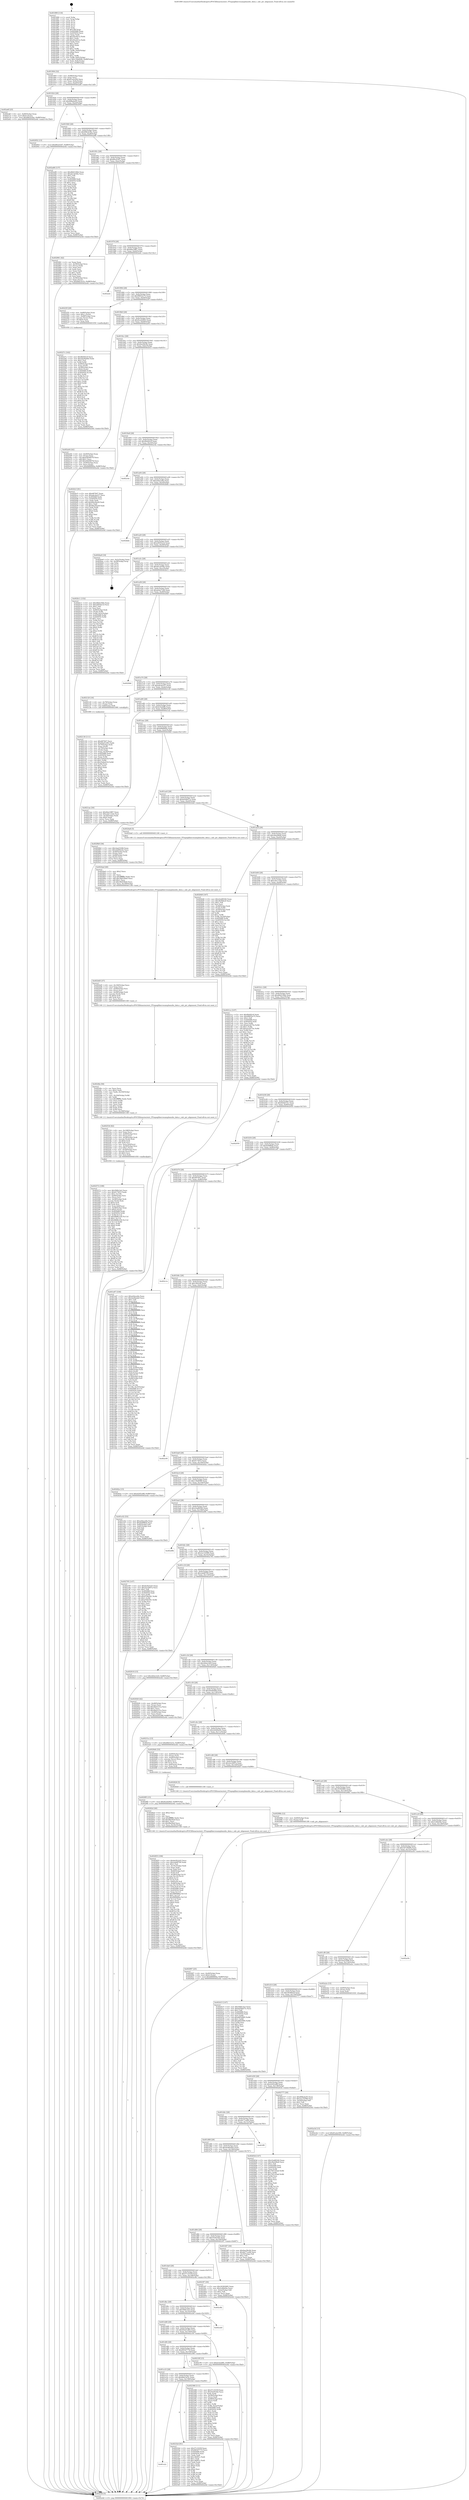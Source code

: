 digraph "0x401890" {
  label = "0x401890 (/mnt/c/Users/mathe/Desktop/tcc/POCII/binaries/extr_FFmpeglibavresampleaudio_data.c_calc_ptr_alignment_Final-ollvm.out::main(0))"
  labelloc = "t"
  node[shape=record]

  Entry [label="",width=0.3,height=0.3,shape=circle,fillcolor=black,style=filled]
  "0x401904" [label="{
     0x401904 [32]\l
     | [instrs]\l
     &nbsp;&nbsp;0x401904 \<+6\>: mov -0x88(%rbp),%eax\l
     &nbsp;&nbsp;0x40190a \<+2\>: mov %eax,%ecx\l
     &nbsp;&nbsp;0x40190c \<+6\>: sub $0x81a2e300,%ecx\l
     &nbsp;&nbsp;0x401912 \<+6\>: mov %eax,-0x9c(%rbp)\l
     &nbsp;&nbsp;0x401918 \<+6\>: mov %ecx,-0xa0(%rbp)\l
     &nbsp;&nbsp;0x40191e \<+6\>: je 0000000000402a6f \<main+0x11df\>\l
  }"]
  "0x402a6f" [label="{
     0x402a6f [25]\l
     | [instrs]\l
     &nbsp;&nbsp;0x402a6f \<+4\>: mov -0x80(%rbp),%rax\l
     &nbsp;&nbsp;0x402a73 \<+6\>: movl $0x0,(%rax)\l
     &nbsp;&nbsp;0x402a79 \<+10\>: movl $0x89b3e5bc,-0x88(%rbp)\l
     &nbsp;&nbsp;0x402a83 \<+5\>: jmp 0000000000402e4d \<main+0x15bd\>\l
  }"]
  "0x401924" [label="{
     0x401924 [28]\l
     | [instrs]\l
     &nbsp;&nbsp;0x401924 \<+5\>: jmp 0000000000401929 \<main+0x99\>\l
     &nbsp;&nbsp;0x401929 \<+6\>: mov -0x9c(%rbp),%eax\l
     &nbsp;&nbsp;0x40192f \<+5\>: sub $0x898a4e05,%eax\l
     &nbsp;&nbsp;0x401934 \<+6\>: mov %eax,-0xa4(%rbp)\l
     &nbsp;&nbsp;0x40193a \<+6\>: je 0000000000402952 \<main+0x10c2\>\l
  }"]
  Exit [label="",width=0.3,height=0.3,shape=circle,fillcolor=black,style=filled,peripheries=2]
  "0x402952" [label="{
     0x402952 [15]\l
     | [instrs]\l
     &nbsp;&nbsp;0x402952 \<+10\>: movl $0x89cd1bf7,-0x88(%rbp)\l
     &nbsp;&nbsp;0x40295c \<+5\>: jmp 0000000000402e4d \<main+0x15bd\>\l
  }"]
  "0x401940" [label="{
     0x401940 [28]\l
     | [instrs]\l
     &nbsp;&nbsp;0x401940 \<+5\>: jmp 0000000000401945 \<main+0xb5\>\l
     &nbsp;&nbsp;0x401945 \<+6\>: mov -0x9c(%rbp),%eax\l
     &nbsp;&nbsp;0x40194b \<+5\>: sub $0x89b3e5bc,%eax\l
     &nbsp;&nbsp;0x401950 \<+6\>: mov %eax,-0xa8(%rbp)\l
     &nbsp;&nbsp;0x401956 \<+6\>: je 0000000000402a88 \<main+0x11f8\>\l
  }"]
  "0x402a3d" [label="{
     0x402a3d [15]\l
     | [instrs]\l
     &nbsp;&nbsp;0x402a3d \<+10\>: movl $0x81a2e300,-0x88(%rbp)\l
     &nbsp;&nbsp;0x402a47 \<+5\>: jmp 0000000000402e4d \<main+0x15bd\>\l
  }"]
  "0x402a88" [label="{
     0x402a88 [137]\l
     | [instrs]\l
     &nbsp;&nbsp;0x402a88 \<+5\>: mov $0xd8d216bb,%eax\l
     &nbsp;&nbsp;0x402a8d \<+5\>: mov $0xab1a036e,%ecx\l
     &nbsp;&nbsp;0x402a92 \<+2\>: mov $0x1,%dl\l
     &nbsp;&nbsp;0x402a94 \<+2\>: xor %esi,%esi\l
     &nbsp;&nbsp;0x402a96 \<+7\>: mov 0x405068,%edi\l
     &nbsp;&nbsp;0x402a9d \<+8\>: mov 0x405054,%r8d\l
     &nbsp;&nbsp;0x402aa5 \<+3\>: sub $0x1,%esi\l
     &nbsp;&nbsp;0x402aa8 \<+3\>: mov %edi,%r9d\l
     &nbsp;&nbsp;0x402aab \<+3\>: add %esi,%r9d\l
     &nbsp;&nbsp;0x402aae \<+4\>: imul %r9d,%edi\l
     &nbsp;&nbsp;0x402ab2 \<+3\>: and $0x1,%edi\l
     &nbsp;&nbsp;0x402ab5 \<+3\>: cmp $0x0,%edi\l
     &nbsp;&nbsp;0x402ab8 \<+4\>: sete %r10b\l
     &nbsp;&nbsp;0x402abc \<+4\>: cmp $0xa,%r8d\l
     &nbsp;&nbsp;0x402ac0 \<+4\>: setl %r11b\l
     &nbsp;&nbsp;0x402ac4 \<+3\>: mov %r10b,%bl\l
     &nbsp;&nbsp;0x402ac7 \<+3\>: xor $0xff,%bl\l
     &nbsp;&nbsp;0x402aca \<+3\>: mov %r11b,%r14b\l
     &nbsp;&nbsp;0x402acd \<+4\>: xor $0xff,%r14b\l
     &nbsp;&nbsp;0x402ad1 \<+3\>: xor $0x0,%dl\l
     &nbsp;&nbsp;0x402ad4 \<+3\>: mov %bl,%r15b\l
     &nbsp;&nbsp;0x402ad7 \<+4\>: and $0x0,%r15b\l
     &nbsp;&nbsp;0x402adb \<+3\>: and %dl,%r10b\l
     &nbsp;&nbsp;0x402ade \<+3\>: mov %r14b,%r12b\l
     &nbsp;&nbsp;0x402ae1 \<+4\>: and $0x0,%r12b\l
     &nbsp;&nbsp;0x402ae5 \<+3\>: and %dl,%r11b\l
     &nbsp;&nbsp;0x402ae8 \<+3\>: or %r10b,%r15b\l
     &nbsp;&nbsp;0x402aeb \<+3\>: or %r11b,%r12b\l
     &nbsp;&nbsp;0x402aee \<+3\>: xor %r12b,%r15b\l
     &nbsp;&nbsp;0x402af1 \<+3\>: or %r14b,%bl\l
     &nbsp;&nbsp;0x402af4 \<+3\>: xor $0xff,%bl\l
     &nbsp;&nbsp;0x402af7 \<+3\>: or $0x0,%dl\l
     &nbsp;&nbsp;0x402afa \<+2\>: and %dl,%bl\l
     &nbsp;&nbsp;0x402afc \<+3\>: or %bl,%r15b\l
     &nbsp;&nbsp;0x402aff \<+4\>: test $0x1,%r15b\l
     &nbsp;&nbsp;0x402b03 \<+3\>: cmovne %ecx,%eax\l
     &nbsp;&nbsp;0x402b06 \<+6\>: mov %eax,-0x88(%rbp)\l
     &nbsp;&nbsp;0x402b0c \<+5\>: jmp 0000000000402e4d \<main+0x15bd\>\l
  }"]
  "0x40195c" [label="{
     0x40195c [28]\l
     | [instrs]\l
     &nbsp;&nbsp;0x40195c \<+5\>: jmp 0000000000401961 \<main+0xd1\>\l
     &nbsp;&nbsp;0x401961 \<+6\>: mov -0x9c(%rbp),%eax\l
     &nbsp;&nbsp;0x401967 \<+5\>: sub $0x89cd1bf7,%eax\l
     &nbsp;&nbsp;0x40196c \<+6\>: mov %eax,-0xac(%rbp)\l
     &nbsp;&nbsp;0x401972 \<+6\>: je 0000000000402961 \<main+0x10d1\>\l
  }"]
  "0x4029f5" [label="{
     0x4029f5 [15]\l
     | [instrs]\l
     &nbsp;&nbsp;0x4029f5 \<+10\>: movl $0x9ce42843,-0x88(%rbp)\l
     &nbsp;&nbsp;0x4029ff \<+5\>: jmp 0000000000402e4d \<main+0x15bd\>\l
  }"]
  "0x402961" [label="{
     0x402961 [42]\l
     | [instrs]\l
     &nbsp;&nbsp;0x402961 \<+2\>: xor %eax,%eax\l
     &nbsp;&nbsp;0x402963 \<+4\>: mov -0x58(%rbp),%rcx\l
     &nbsp;&nbsp;0x402967 \<+2\>: mov (%rcx),%edx\l
     &nbsp;&nbsp;0x402969 \<+2\>: mov %eax,%esi\l
     &nbsp;&nbsp;0x40296b \<+2\>: sub %edx,%esi\l
     &nbsp;&nbsp;0x40296d \<+2\>: mov %eax,%edx\l
     &nbsp;&nbsp;0x40296f \<+3\>: sub $0x1,%edx\l
     &nbsp;&nbsp;0x402972 \<+2\>: add %edx,%esi\l
     &nbsp;&nbsp;0x402974 \<+2\>: sub %esi,%eax\l
     &nbsp;&nbsp;0x402976 \<+4\>: mov -0x58(%rbp),%rcx\l
     &nbsp;&nbsp;0x40297a \<+2\>: mov %eax,(%rcx)\l
     &nbsp;&nbsp;0x40297c \<+10\>: movl $0x68d14c5c,-0x88(%rbp)\l
     &nbsp;&nbsp;0x402986 \<+5\>: jmp 0000000000402e4d \<main+0x15bd\>\l
  }"]
  "0x401978" [label="{
     0x401978 [28]\l
     | [instrs]\l
     &nbsp;&nbsp;0x401978 \<+5\>: jmp 000000000040197d \<main+0xed\>\l
     &nbsp;&nbsp;0x40197d \<+6\>: mov -0x9c(%rbp),%eax\l
     &nbsp;&nbsp;0x401983 \<+5\>: sub $0x8da10f67,%eax\l
     &nbsp;&nbsp;0x401988 \<+6\>: mov %eax,-0xb0(%rbp)\l
     &nbsp;&nbsp;0x40198e \<+6\>: je 0000000000402a4c \<main+0x11bc\>\l
  }"]
  "0x402997" [label="{
     0x402997 [25]\l
     | [instrs]\l
     &nbsp;&nbsp;0x402997 \<+4\>: mov -0x40(%rbp),%rax\l
     &nbsp;&nbsp;0x40299b \<+6\>: movl $0x0,(%rax)\l
     &nbsp;&nbsp;0x4029a1 \<+10\>: movl $0xb889f40a,-0x88(%rbp)\l
     &nbsp;&nbsp;0x4029ab \<+5\>: jmp 0000000000402e4d \<main+0x15bd\>\l
  }"]
  "0x402a4c" [label="{
     0x402a4c\l
  }", style=dashed]
  "0x401994" [label="{
     0x401994 [28]\l
     | [instrs]\l
     &nbsp;&nbsp;0x401994 \<+5\>: jmp 0000000000401999 \<main+0x109\>\l
     &nbsp;&nbsp;0x401999 \<+6\>: mov -0x9c(%rbp),%eax\l
     &nbsp;&nbsp;0x40199f \<+5\>: sub $0x99652e75,%eax\l
     &nbsp;&nbsp;0x4019a4 \<+6\>: mov %eax,-0xb4(%rbp)\l
     &nbsp;&nbsp;0x4019aa \<+6\>: je 000000000040225f \<main+0x9cf\>\l
  }"]
  "0x402855" [label="{
     0x402855 [196]\l
     | [instrs]\l
     &nbsp;&nbsp;0x402855 \<+5\>: mov $0x6a5b3cb5,%ecx\l
     &nbsp;&nbsp;0x40285a \<+5\>: mov $0x2ab8f709,%edx\l
     &nbsp;&nbsp;0x40285f \<+3\>: mov $0x1,%sil\l
     &nbsp;&nbsp;0x402862 \<+6\>: mov -0x16c(%rbp),%edi\l
     &nbsp;&nbsp;0x402868 \<+3\>: imul %eax,%edi\l
     &nbsp;&nbsp;0x40286b \<+3\>: movslq %edi,%r8\l
     &nbsp;&nbsp;0x40286e \<+4\>: mov -0x60(%rbp),%r9\l
     &nbsp;&nbsp;0x402872 \<+3\>: mov (%r9),%r9\l
     &nbsp;&nbsp;0x402875 \<+4\>: mov -0x58(%rbp),%r10\l
     &nbsp;&nbsp;0x402879 \<+3\>: movslq (%r10),%r10\l
     &nbsp;&nbsp;0x40287c \<+4\>: shl $0x4,%r10\l
     &nbsp;&nbsp;0x402880 \<+3\>: add %r10,%r9\l
     &nbsp;&nbsp;0x402883 \<+4\>: mov 0x8(%r9),%r9\l
     &nbsp;&nbsp;0x402887 \<+4\>: mov -0x48(%rbp),%r10\l
     &nbsp;&nbsp;0x40288b \<+3\>: movslq (%r10),%r10\l
     &nbsp;&nbsp;0x40288e \<+4\>: mov %r8,(%r9,%r10,8)\l
     &nbsp;&nbsp;0x402892 \<+7\>: mov 0x405068,%eax\l
     &nbsp;&nbsp;0x402899 \<+7\>: mov 0x405054,%edi\l
     &nbsp;&nbsp;0x4028a0 \<+3\>: mov %eax,%r11d\l
     &nbsp;&nbsp;0x4028a3 \<+7\>: add $0x99f088ba,%r11d\l
     &nbsp;&nbsp;0x4028aa \<+4\>: sub $0x1,%r11d\l
     &nbsp;&nbsp;0x4028ae \<+7\>: sub $0x99f088ba,%r11d\l
     &nbsp;&nbsp;0x4028b5 \<+4\>: imul %r11d,%eax\l
     &nbsp;&nbsp;0x4028b9 \<+3\>: and $0x1,%eax\l
     &nbsp;&nbsp;0x4028bc \<+3\>: cmp $0x0,%eax\l
     &nbsp;&nbsp;0x4028bf \<+3\>: sete %bl\l
     &nbsp;&nbsp;0x4028c2 \<+3\>: cmp $0xa,%edi\l
     &nbsp;&nbsp;0x4028c5 \<+4\>: setl %r14b\l
     &nbsp;&nbsp;0x4028c9 \<+3\>: mov %bl,%r15b\l
     &nbsp;&nbsp;0x4028cc \<+4\>: xor $0xff,%r15b\l
     &nbsp;&nbsp;0x4028d0 \<+3\>: mov %r14b,%r12b\l
     &nbsp;&nbsp;0x4028d3 \<+4\>: xor $0xff,%r12b\l
     &nbsp;&nbsp;0x4028d7 \<+4\>: xor $0x1,%sil\l
     &nbsp;&nbsp;0x4028db \<+3\>: mov %r15b,%r13b\l
     &nbsp;&nbsp;0x4028de \<+4\>: and $0xff,%r13b\l
     &nbsp;&nbsp;0x4028e2 \<+3\>: and %sil,%bl\l
     &nbsp;&nbsp;0x4028e5 \<+3\>: mov %r12b,%al\l
     &nbsp;&nbsp;0x4028e8 \<+2\>: and $0xff,%al\l
     &nbsp;&nbsp;0x4028ea \<+3\>: and %sil,%r14b\l
     &nbsp;&nbsp;0x4028ed \<+3\>: or %bl,%r13b\l
     &nbsp;&nbsp;0x4028f0 \<+3\>: or %r14b,%al\l
     &nbsp;&nbsp;0x4028f3 \<+3\>: xor %al,%r13b\l
     &nbsp;&nbsp;0x4028f6 \<+3\>: or %r12b,%r15b\l
     &nbsp;&nbsp;0x4028f9 \<+4\>: xor $0xff,%r15b\l
     &nbsp;&nbsp;0x4028fd \<+4\>: or $0x1,%sil\l
     &nbsp;&nbsp;0x402901 \<+3\>: and %sil,%r15b\l
     &nbsp;&nbsp;0x402904 \<+3\>: or %r15b,%r13b\l
     &nbsp;&nbsp;0x402907 \<+4\>: test $0x1,%r13b\l
     &nbsp;&nbsp;0x40290b \<+3\>: cmovne %edx,%ecx\l
     &nbsp;&nbsp;0x40290e \<+6\>: mov %ecx,-0x88(%rbp)\l
     &nbsp;&nbsp;0x402914 \<+5\>: jmp 0000000000402e4d \<main+0x15bd\>\l
  }"]
  "0x40225f" [label="{
     0x40225f [29]\l
     | [instrs]\l
     &nbsp;&nbsp;0x40225f \<+4\>: mov -0x68(%rbp),%rax\l
     &nbsp;&nbsp;0x402263 \<+6\>: movl $0x1,(%rax)\l
     &nbsp;&nbsp;0x402269 \<+4\>: mov -0x68(%rbp),%rax\l
     &nbsp;&nbsp;0x40226d \<+3\>: movslq (%rax),%rax\l
     &nbsp;&nbsp;0x402270 \<+4\>: shl $0x4,%rax\l
     &nbsp;&nbsp;0x402274 \<+3\>: mov %rax,%rdi\l
     &nbsp;&nbsp;0x402277 \<+5\>: call 0000000000401050 \<malloc@plt\>\l
     | [calls]\l
     &nbsp;&nbsp;0x401050 \{1\} (unknown)\l
  }"]
  "0x4019b0" [label="{
     0x4019b0 [28]\l
     | [instrs]\l
     &nbsp;&nbsp;0x4019b0 \<+5\>: jmp 00000000004019b5 \<main+0x125\>\l
     &nbsp;&nbsp;0x4019b5 \<+6\>: mov -0x9c(%rbp),%eax\l
     &nbsp;&nbsp;0x4019bb \<+5\>: sub $0x9ce42843,%eax\l
     &nbsp;&nbsp;0x4019c0 \<+6\>: mov %eax,-0xb8(%rbp)\l
     &nbsp;&nbsp;0x4019c6 \<+6\>: je 0000000000402a04 \<main+0x1174\>\l
  }"]
  "0x40282d" [label="{
     0x40282d [40]\l
     | [instrs]\l
     &nbsp;&nbsp;0x40282d \<+5\>: mov $0x2,%ecx\l
     &nbsp;&nbsp;0x402832 \<+1\>: cltd\l
     &nbsp;&nbsp;0x402833 \<+2\>: idiv %ecx\l
     &nbsp;&nbsp;0x402835 \<+6\>: imul $0xfffffffe,%edx,%ecx\l
     &nbsp;&nbsp;0x40283b \<+6\>: add $0x98a5bef,%ecx\l
     &nbsp;&nbsp;0x402841 \<+3\>: add $0x1,%ecx\l
     &nbsp;&nbsp;0x402844 \<+6\>: sub $0x98a5bef,%ecx\l
     &nbsp;&nbsp;0x40284a \<+6\>: mov %ecx,-0x16c(%rbp)\l
     &nbsp;&nbsp;0x402850 \<+5\>: call 0000000000401160 \<next_i\>\l
     | [calls]\l
     &nbsp;&nbsp;0x401160 \{1\} (/mnt/c/Users/mathe/Desktop/tcc/POCII/binaries/extr_FFmpeglibavresampleaudio_data.c_calc_ptr_alignment_Final-ollvm.out::next_i)\l
  }"]
  "0x402a04" [label="{
     0x402a04 [42]\l
     | [instrs]\l
     &nbsp;&nbsp;0x402a04 \<+4\>: mov -0x40(%rbp),%rax\l
     &nbsp;&nbsp;0x402a08 \<+2\>: mov (%rax),%ecx\l
     &nbsp;&nbsp;0x402a0a \<+6\>: sub $0xd3636078,%ecx\l
     &nbsp;&nbsp;0x402a10 \<+3\>: add $0x1,%ecx\l
     &nbsp;&nbsp;0x402a13 \<+6\>: add $0xd3636078,%ecx\l
     &nbsp;&nbsp;0x402a19 \<+4\>: mov -0x40(%rbp),%rax\l
     &nbsp;&nbsp;0x402a1d \<+2\>: mov %ecx,(%rax)\l
     &nbsp;&nbsp;0x402a1f \<+10\>: movl $0xb889f40a,-0x88(%rbp)\l
     &nbsp;&nbsp;0x402a29 \<+5\>: jmp 0000000000402e4d \<main+0x15bd\>\l
  }"]
  "0x4019cc" [label="{
     0x4019cc [28]\l
     | [instrs]\l
     &nbsp;&nbsp;0x4019cc \<+5\>: jmp 00000000004019d1 \<main+0x141\>\l
     &nbsp;&nbsp;0x4019d1 \<+6\>: mov -0x9c(%rbp),%eax\l
     &nbsp;&nbsp;0x4019d7 \<+5\>: sub $0x9ee58c0b,%eax\l
     &nbsp;&nbsp;0x4019dc \<+6\>: mov %eax,-0xbc(%rbp)\l
     &nbsp;&nbsp;0x4019e2 \<+6\>: je 00000000004020c5 \<main+0x835\>\l
  }"]
  "0x402572" [label="{
     0x402572 [188]\l
     | [instrs]\l
     &nbsp;&nbsp;0x402572 \<+5\>: mov $0x5fd0c3e2,%ecx\l
     &nbsp;&nbsp;0x402577 \<+5\>: mov $0x6174f15,%edx\l
     &nbsp;&nbsp;0x40257c \<+3\>: mov $0x1,%r10b\l
     &nbsp;&nbsp;0x40257f \<+4\>: mov -0x60(%rbp),%rsi\l
     &nbsp;&nbsp;0x402583 \<+3\>: mov (%rsi),%rsi\l
     &nbsp;&nbsp;0x402586 \<+4\>: mov -0x58(%rbp),%rdi\l
     &nbsp;&nbsp;0x40258a \<+3\>: movslq (%rdi),%rdi\l
     &nbsp;&nbsp;0x40258d \<+4\>: shl $0x4,%rdi\l
     &nbsp;&nbsp;0x402591 \<+3\>: add %rdi,%rsi\l
     &nbsp;&nbsp;0x402594 \<+4\>: mov %rax,0x8(%rsi)\l
     &nbsp;&nbsp;0x402598 \<+4\>: mov -0x48(%rbp),%rax\l
     &nbsp;&nbsp;0x40259c \<+6\>: movl $0x0,(%rax)\l
     &nbsp;&nbsp;0x4025a2 \<+8\>: mov 0x405068,%r8d\l
     &nbsp;&nbsp;0x4025aa \<+8\>: mov 0x405054,%r9d\l
     &nbsp;&nbsp;0x4025b2 \<+3\>: mov %r8d,%r11d\l
     &nbsp;&nbsp;0x4025b5 \<+7\>: sub $0x9688c230,%r11d\l
     &nbsp;&nbsp;0x4025bc \<+4\>: sub $0x1,%r11d\l
     &nbsp;&nbsp;0x4025c0 \<+7\>: add $0x9688c230,%r11d\l
     &nbsp;&nbsp;0x4025c7 \<+4\>: imul %r11d,%r8d\l
     &nbsp;&nbsp;0x4025cb \<+4\>: and $0x1,%r8d\l
     &nbsp;&nbsp;0x4025cf \<+4\>: cmp $0x0,%r8d\l
     &nbsp;&nbsp;0x4025d3 \<+3\>: sete %bl\l
     &nbsp;&nbsp;0x4025d6 \<+4\>: cmp $0xa,%r9d\l
     &nbsp;&nbsp;0x4025da \<+4\>: setl %r14b\l
     &nbsp;&nbsp;0x4025de \<+3\>: mov %bl,%r15b\l
     &nbsp;&nbsp;0x4025e1 \<+4\>: xor $0xff,%r15b\l
     &nbsp;&nbsp;0x4025e5 \<+3\>: mov %r14b,%r12b\l
     &nbsp;&nbsp;0x4025e8 \<+4\>: xor $0xff,%r12b\l
     &nbsp;&nbsp;0x4025ec \<+4\>: xor $0x1,%r10b\l
     &nbsp;&nbsp;0x4025f0 \<+3\>: mov %r15b,%r13b\l
     &nbsp;&nbsp;0x4025f3 \<+4\>: and $0xff,%r13b\l
     &nbsp;&nbsp;0x4025f7 \<+3\>: and %r10b,%bl\l
     &nbsp;&nbsp;0x4025fa \<+3\>: mov %r12b,%al\l
     &nbsp;&nbsp;0x4025fd \<+2\>: and $0xff,%al\l
     &nbsp;&nbsp;0x4025ff \<+3\>: and %r10b,%r14b\l
     &nbsp;&nbsp;0x402602 \<+3\>: or %bl,%r13b\l
     &nbsp;&nbsp;0x402605 \<+3\>: or %r14b,%al\l
     &nbsp;&nbsp;0x402608 \<+3\>: xor %al,%r13b\l
     &nbsp;&nbsp;0x40260b \<+3\>: or %r12b,%r15b\l
     &nbsp;&nbsp;0x40260e \<+4\>: xor $0xff,%r15b\l
     &nbsp;&nbsp;0x402612 \<+4\>: or $0x1,%r10b\l
     &nbsp;&nbsp;0x402616 \<+3\>: and %r10b,%r15b\l
     &nbsp;&nbsp;0x402619 \<+3\>: or %r15b,%r13b\l
     &nbsp;&nbsp;0x40261c \<+4\>: test $0x1,%r13b\l
     &nbsp;&nbsp;0x402620 \<+3\>: cmovne %edx,%ecx\l
     &nbsp;&nbsp;0x402623 \<+6\>: mov %ecx,-0x88(%rbp)\l
     &nbsp;&nbsp;0x402629 \<+5\>: jmp 0000000000402e4d \<main+0x15bd\>\l
  }"]
  "0x4020c5" [label="{
     0x4020c5 [91]\l
     | [instrs]\l
     &nbsp;&nbsp;0x4020c5 \<+5\>: mov $0xd67647,%eax\l
     &nbsp;&nbsp;0x4020ca \<+5\>: mov $0xadc4a237,%ecx\l
     &nbsp;&nbsp;0x4020cf \<+7\>: mov 0x405068,%edx\l
     &nbsp;&nbsp;0x4020d6 \<+7\>: mov 0x405054,%esi\l
     &nbsp;&nbsp;0x4020dd \<+2\>: mov %edx,%edi\l
     &nbsp;&nbsp;0x4020df \<+6\>: add $0x84e2ba29,%edi\l
     &nbsp;&nbsp;0x4020e5 \<+3\>: sub $0x1,%edi\l
     &nbsp;&nbsp;0x4020e8 \<+6\>: sub $0x84e2ba29,%edi\l
     &nbsp;&nbsp;0x4020ee \<+3\>: imul %edi,%edx\l
     &nbsp;&nbsp;0x4020f1 \<+3\>: and $0x1,%edx\l
     &nbsp;&nbsp;0x4020f4 \<+3\>: cmp $0x0,%edx\l
     &nbsp;&nbsp;0x4020f7 \<+4\>: sete %r8b\l
     &nbsp;&nbsp;0x4020fb \<+3\>: cmp $0xa,%esi\l
     &nbsp;&nbsp;0x4020fe \<+4\>: setl %r9b\l
     &nbsp;&nbsp;0x402102 \<+3\>: mov %r8b,%r10b\l
     &nbsp;&nbsp;0x402105 \<+3\>: and %r9b,%r10b\l
     &nbsp;&nbsp;0x402108 \<+3\>: xor %r9b,%r8b\l
     &nbsp;&nbsp;0x40210b \<+3\>: or %r8b,%r10b\l
     &nbsp;&nbsp;0x40210e \<+4\>: test $0x1,%r10b\l
     &nbsp;&nbsp;0x402112 \<+3\>: cmovne %ecx,%eax\l
     &nbsp;&nbsp;0x402115 \<+6\>: mov %eax,-0x88(%rbp)\l
     &nbsp;&nbsp;0x40211b \<+5\>: jmp 0000000000402e4d \<main+0x15bd\>\l
  }"]
  "0x4019e8" [label="{
     0x4019e8 [28]\l
     | [instrs]\l
     &nbsp;&nbsp;0x4019e8 \<+5\>: jmp 00000000004019ed \<main+0x15d\>\l
     &nbsp;&nbsp;0x4019ed \<+6\>: mov -0x9c(%rbp),%eax\l
     &nbsp;&nbsp;0x4019f3 \<+5\>: sub $0x9fefd2c9,%eax\l
     &nbsp;&nbsp;0x4019f8 \<+6\>: mov %eax,-0xc0(%rbp)\l
     &nbsp;&nbsp;0x4019fe \<+6\>: je 0000000000402c4e \<main+0x13be\>\l
  }"]
  "0x402534" [label="{
     0x402534 [62]\l
     | [instrs]\l
     &nbsp;&nbsp;0x402534 \<+6\>: mov -0x168(%rbp),%ecx\l
     &nbsp;&nbsp;0x40253a \<+3\>: imul %eax,%ecx\l
     &nbsp;&nbsp;0x40253d \<+4\>: mov -0x60(%rbp),%rsi\l
     &nbsp;&nbsp;0x402541 \<+3\>: mov (%rsi),%rsi\l
     &nbsp;&nbsp;0x402544 \<+4\>: mov -0x58(%rbp),%rdi\l
     &nbsp;&nbsp;0x402548 \<+3\>: movslq (%rdi),%rdi\l
     &nbsp;&nbsp;0x40254b \<+4\>: shl $0x4,%rdi\l
     &nbsp;&nbsp;0x40254f \<+3\>: add %rdi,%rsi\l
     &nbsp;&nbsp;0x402552 \<+3\>: mov %ecx,0x4(%rsi)\l
     &nbsp;&nbsp;0x402555 \<+4\>: mov -0x50(%rbp),%rsi\l
     &nbsp;&nbsp;0x402559 \<+6\>: movl $0x1,(%rsi)\l
     &nbsp;&nbsp;0x40255f \<+4\>: mov -0x50(%rbp),%rsi\l
     &nbsp;&nbsp;0x402563 \<+3\>: movslq (%rsi),%rsi\l
     &nbsp;&nbsp;0x402566 \<+4\>: shl $0x3,%rsi\l
     &nbsp;&nbsp;0x40256a \<+3\>: mov %rsi,%rdi\l
     &nbsp;&nbsp;0x40256d \<+5\>: call 0000000000401050 \<malloc@plt\>\l
     | [calls]\l
     &nbsp;&nbsp;0x401050 \{1\} (unknown)\l
  }"]
  "0x402c4e" [label="{
     0x402c4e\l
  }", style=dashed]
  "0x401a04" [label="{
     0x401a04 [28]\l
     | [instrs]\l
     &nbsp;&nbsp;0x401a04 \<+5\>: jmp 0000000000401a09 \<main+0x179\>\l
     &nbsp;&nbsp;0x401a09 \<+6\>: mov -0x9c(%rbp),%eax\l
     &nbsp;&nbsp;0x401a0f \<+5\>: sub $0xa44eca9a,%eax\l
     &nbsp;&nbsp;0x401a14 \<+6\>: mov %eax,-0xc4(%rbp)\l
     &nbsp;&nbsp;0x401a1a \<+6\>: je 0000000000402bbb \<main+0x132b\>\l
  }"]
  "0x4024fa" [label="{
     0x4024fa [58]\l
     | [instrs]\l
     &nbsp;&nbsp;0x4024fa \<+2\>: xor %ecx,%ecx\l
     &nbsp;&nbsp;0x4024fc \<+5\>: mov $0x2,%edx\l
     &nbsp;&nbsp;0x402501 \<+6\>: mov %edx,-0x164(%rbp)\l
     &nbsp;&nbsp;0x402507 \<+1\>: cltd\l
     &nbsp;&nbsp;0x402508 \<+7\>: mov -0x164(%rbp),%r8d\l
     &nbsp;&nbsp;0x40250f \<+3\>: idiv %r8d\l
     &nbsp;&nbsp;0x402512 \<+6\>: imul $0xfffffffe,%edx,%edx\l
     &nbsp;&nbsp;0x402518 \<+3\>: mov %ecx,%r9d\l
     &nbsp;&nbsp;0x40251b \<+3\>: sub %edx,%r9d\l
     &nbsp;&nbsp;0x40251e \<+2\>: mov %ecx,%edx\l
     &nbsp;&nbsp;0x402520 \<+3\>: sub $0x1,%edx\l
     &nbsp;&nbsp;0x402523 \<+3\>: add %edx,%r9d\l
     &nbsp;&nbsp;0x402526 \<+3\>: sub %r9d,%ecx\l
     &nbsp;&nbsp;0x402529 \<+6\>: mov %ecx,-0x168(%rbp)\l
     &nbsp;&nbsp;0x40252f \<+5\>: call 0000000000401160 \<next_i\>\l
     | [calls]\l
     &nbsp;&nbsp;0x401160 \{1\} (/mnt/c/Users/mathe/Desktop/tcc/POCII/binaries/extr_FFmpeglibavresampleaudio_data.c_calc_ptr_alignment_Final-ollvm.out::next_i)\l
  }"]
  "0x402bbb" [label="{
     0x402bbb\l
  }", style=dashed]
  "0x401a20" [label="{
     0x401a20 [28]\l
     | [instrs]\l
     &nbsp;&nbsp;0x401a20 \<+5\>: jmp 0000000000401a25 \<main+0x195\>\l
     &nbsp;&nbsp;0x401a25 \<+6\>: mov -0x9c(%rbp),%eax\l
     &nbsp;&nbsp;0x401a2b \<+5\>: sub $0xa4935a1d,%eax\l
     &nbsp;&nbsp;0x401a30 \<+6\>: mov %eax,-0xc8(%rbp)\l
     &nbsp;&nbsp;0x401a36 \<+6\>: je 0000000000402ba9 \<main+0x1319\>\l
  }"]
  "0x4024d5" [label="{
     0x4024d5 [37]\l
     | [instrs]\l
     &nbsp;&nbsp;0x4024d5 \<+6\>: mov -0x160(%rbp),%ecx\l
     &nbsp;&nbsp;0x4024db \<+3\>: imul %eax,%ecx\l
     &nbsp;&nbsp;0x4024de \<+4\>: mov -0x60(%rbp),%rsi\l
     &nbsp;&nbsp;0x4024e2 \<+3\>: mov (%rsi),%rsi\l
     &nbsp;&nbsp;0x4024e5 \<+4\>: mov -0x58(%rbp),%rdi\l
     &nbsp;&nbsp;0x4024e9 \<+3\>: movslq (%rdi),%rdi\l
     &nbsp;&nbsp;0x4024ec \<+4\>: shl $0x4,%rdi\l
     &nbsp;&nbsp;0x4024f0 \<+3\>: add %rdi,%rsi\l
     &nbsp;&nbsp;0x4024f3 \<+2\>: mov %ecx,(%rsi)\l
     &nbsp;&nbsp;0x4024f5 \<+5\>: call 0000000000401160 \<next_i\>\l
     | [calls]\l
     &nbsp;&nbsp;0x401160 \{1\} (/mnt/c/Users/mathe/Desktop/tcc/POCII/binaries/extr_FFmpeglibavresampleaudio_data.c_calc_ptr_alignment_Final-ollvm.out::next_i)\l
  }"]
  "0x402ba9" [label="{
     0x402ba9 [18]\l
     | [instrs]\l
     &nbsp;&nbsp;0x402ba9 \<+3\>: mov -0x2c(%rbp),%eax\l
     &nbsp;&nbsp;0x402bac \<+4\>: lea -0x28(%rbp),%rsp\l
     &nbsp;&nbsp;0x402bb0 \<+1\>: pop %rbx\l
     &nbsp;&nbsp;0x402bb1 \<+2\>: pop %r12\l
     &nbsp;&nbsp;0x402bb3 \<+2\>: pop %r13\l
     &nbsp;&nbsp;0x402bb5 \<+2\>: pop %r14\l
     &nbsp;&nbsp;0x402bb7 \<+2\>: pop %r15\l
     &nbsp;&nbsp;0x402bb9 \<+1\>: pop %rbp\l
     &nbsp;&nbsp;0x402bba \<+1\>: ret\l
  }"]
  "0x401a3c" [label="{
     0x401a3c [28]\l
     | [instrs]\l
     &nbsp;&nbsp;0x401a3c \<+5\>: jmp 0000000000401a41 \<main+0x1b1\>\l
     &nbsp;&nbsp;0x401a41 \<+6\>: mov -0x9c(%rbp),%eax\l
     &nbsp;&nbsp;0x401a47 \<+5\>: sub $0xab1a036e,%eax\l
     &nbsp;&nbsp;0x401a4c \<+6\>: mov %eax,-0xcc(%rbp)\l
     &nbsp;&nbsp;0x401a52 \<+6\>: je 0000000000402b11 \<main+0x1281\>\l
  }"]
  "0x4024ad" [label="{
     0x4024ad [40]\l
     | [instrs]\l
     &nbsp;&nbsp;0x4024ad \<+5\>: mov $0x2,%ecx\l
     &nbsp;&nbsp;0x4024b2 \<+1\>: cltd\l
     &nbsp;&nbsp;0x4024b3 \<+2\>: idiv %ecx\l
     &nbsp;&nbsp;0x4024b5 \<+6\>: imul $0xfffffffe,%edx,%ecx\l
     &nbsp;&nbsp;0x4024bb \<+6\>: add $0x38d336a0,%ecx\l
     &nbsp;&nbsp;0x4024c1 \<+3\>: add $0x1,%ecx\l
     &nbsp;&nbsp;0x4024c4 \<+6\>: sub $0x38d336a0,%ecx\l
     &nbsp;&nbsp;0x4024ca \<+6\>: mov %ecx,-0x160(%rbp)\l
     &nbsp;&nbsp;0x4024d0 \<+5\>: call 0000000000401160 \<next_i\>\l
     | [calls]\l
     &nbsp;&nbsp;0x401160 \{1\} (/mnt/c/Users/mathe/Desktop/tcc/POCII/binaries/extr_FFmpeglibavresampleaudio_data.c_calc_ptr_alignment_Final-ollvm.out::next_i)\l
  }"]
  "0x402b11" [label="{
     0x402b11 [152]\l
     | [instrs]\l
     &nbsp;&nbsp;0x402b11 \<+5\>: mov $0xd8d216bb,%eax\l
     &nbsp;&nbsp;0x402b16 \<+5\>: mov $0xa4935a1d,%ecx\l
     &nbsp;&nbsp;0x402b1b \<+2\>: mov $0x1,%dl\l
     &nbsp;&nbsp;0x402b1d \<+2\>: xor %esi,%esi\l
     &nbsp;&nbsp;0x402b1f \<+4\>: mov -0x80(%rbp),%rdi\l
     &nbsp;&nbsp;0x402b23 \<+3\>: mov (%rdi),%r8d\l
     &nbsp;&nbsp;0x402b26 \<+4\>: mov %r8d,-0x2c(%rbp)\l
     &nbsp;&nbsp;0x402b2a \<+8\>: mov 0x405068,%r8d\l
     &nbsp;&nbsp;0x402b32 \<+8\>: mov 0x405054,%r9d\l
     &nbsp;&nbsp;0x402b3a \<+3\>: sub $0x1,%esi\l
     &nbsp;&nbsp;0x402b3d \<+3\>: mov %r8d,%r10d\l
     &nbsp;&nbsp;0x402b40 \<+3\>: add %esi,%r10d\l
     &nbsp;&nbsp;0x402b43 \<+4\>: imul %r10d,%r8d\l
     &nbsp;&nbsp;0x402b47 \<+4\>: and $0x1,%r8d\l
     &nbsp;&nbsp;0x402b4b \<+4\>: cmp $0x0,%r8d\l
     &nbsp;&nbsp;0x402b4f \<+4\>: sete %r11b\l
     &nbsp;&nbsp;0x402b53 \<+4\>: cmp $0xa,%r9d\l
     &nbsp;&nbsp;0x402b57 \<+3\>: setl %bl\l
     &nbsp;&nbsp;0x402b5a \<+3\>: mov %r11b,%r14b\l
     &nbsp;&nbsp;0x402b5d \<+4\>: xor $0xff,%r14b\l
     &nbsp;&nbsp;0x402b61 \<+3\>: mov %bl,%r15b\l
     &nbsp;&nbsp;0x402b64 \<+4\>: xor $0xff,%r15b\l
     &nbsp;&nbsp;0x402b68 \<+3\>: xor $0x1,%dl\l
     &nbsp;&nbsp;0x402b6b \<+3\>: mov %r14b,%r12b\l
     &nbsp;&nbsp;0x402b6e \<+4\>: and $0xff,%r12b\l
     &nbsp;&nbsp;0x402b72 \<+3\>: and %dl,%r11b\l
     &nbsp;&nbsp;0x402b75 \<+3\>: mov %r15b,%r13b\l
     &nbsp;&nbsp;0x402b78 \<+4\>: and $0xff,%r13b\l
     &nbsp;&nbsp;0x402b7c \<+2\>: and %dl,%bl\l
     &nbsp;&nbsp;0x402b7e \<+3\>: or %r11b,%r12b\l
     &nbsp;&nbsp;0x402b81 \<+3\>: or %bl,%r13b\l
     &nbsp;&nbsp;0x402b84 \<+3\>: xor %r13b,%r12b\l
     &nbsp;&nbsp;0x402b87 \<+3\>: or %r15b,%r14b\l
     &nbsp;&nbsp;0x402b8a \<+4\>: xor $0xff,%r14b\l
     &nbsp;&nbsp;0x402b8e \<+3\>: or $0x1,%dl\l
     &nbsp;&nbsp;0x402b91 \<+3\>: and %dl,%r14b\l
     &nbsp;&nbsp;0x402b94 \<+3\>: or %r14b,%r12b\l
     &nbsp;&nbsp;0x402b97 \<+4\>: test $0x1,%r12b\l
     &nbsp;&nbsp;0x402b9b \<+3\>: cmovne %ecx,%eax\l
     &nbsp;&nbsp;0x402b9e \<+6\>: mov %eax,-0x88(%rbp)\l
     &nbsp;&nbsp;0x402ba4 \<+5\>: jmp 0000000000402e4d \<main+0x15bd\>\l
  }"]
  "0x401a58" [label="{
     0x401a58 [28]\l
     | [instrs]\l
     &nbsp;&nbsp;0x401a58 \<+5\>: jmp 0000000000401a5d \<main+0x1cd\>\l
     &nbsp;&nbsp;0x401a5d \<+6\>: mov -0x9c(%rbp),%eax\l
     &nbsp;&nbsp;0x401a63 \<+5\>: sub $0xab4a71d9,%eax\l
     &nbsp;&nbsp;0x401a68 \<+6\>: mov %eax,-0xd0(%rbp)\l
     &nbsp;&nbsp;0x401a6e \<+6\>: je 00000000004020b6 \<main+0x826\>\l
  }"]
  "0x401e2c" [label="{
     0x401e2c\l
  }", style=dashed]
  "0x4020b6" [label="{
     0x4020b6\l
  }", style=dashed]
  "0x401a74" [label="{
     0x401a74 [28]\l
     | [instrs]\l
     &nbsp;&nbsp;0x401a74 \<+5\>: jmp 0000000000401a79 \<main+0x1e9\>\l
     &nbsp;&nbsp;0x401a79 \<+6\>: mov -0x9c(%rbp),%eax\l
     &nbsp;&nbsp;0x401a7f \<+5\>: sub $0xadc4a237,%eax\l
     &nbsp;&nbsp;0x401a84 \<+6\>: mov %eax,-0xd4(%rbp)\l
     &nbsp;&nbsp;0x401a8a \<+6\>: je 0000000000402120 \<main+0x890\>\l
  }"]
  "0x40232d" [label="{
     0x40232d [91]\l
     | [instrs]\l
     &nbsp;&nbsp;0x40232d \<+5\>: mov $0x57c3335f,%eax\l
     &nbsp;&nbsp;0x402332 \<+5\>: mov $0x683d777d,%ecx\l
     &nbsp;&nbsp;0x402337 \<+7\>: mov 0x405068,%edx\l
     &nbsp;&nbsp;0x40233e \<+7\>: mov 0x405054,%esi\l
     &nbsp;&nbsp;0x402345 \<+2\>: mov %edx,%edi\l
     &nbsp;&nbsp;0x402347 \<+6\>: add $0x14b6f1c,%edi\l
     &nbsp;&nbsp;0x40234d \<+3\>: sub $0x1,%edi\l
     &nbsp;&nbsp;0x402350 \<+6\>: sub $0x14b6f1c,%edi\l
     &nbsp;&nbsp;0x402356 \<+3\>: imul %edi,%edx\l
     &nbsp;&nbsp;0x402359 \<+3\>: and $0x1,%edx\l
     &nbsp;&nbsp;0x40235c \<+3\>: cmp $0x0,%edx\l
     &nbsp;&nbsp;0x40235f \<+4\>: sete %r8b\l
     &nbsp;&nbsp;0x402363 \<+3\>: cmp $0xa,%esi\l
     &nbsp;&nbsp;0x402366 \<+4\>: setl %r9b\l
     &nbsp;&nbsp;0x40236a \<+3\>: mov %r8b,%r10b\l
     &nbsp;&nbsp;0x40236d \<+3\>: and %r9b,%r10b\l
     &nbsp;&nbsp;0x402370 \<+3\>: xor %r9b,%r8b\l
     &nbsp;&nbsp;0x402373 \<+3\>: or %r8b,%r10b\l
     &nbsp;&nbsp;0x402376 \<+4\>: test $0x1,%r10b\l
     &nbsp;&nbsp;0x40237a \<+3\>: cmovne %ecx,%eax\l
     &nbsp;&nbsp;0x40237d \<+6\>: mov %eax,-0x88(%rbp)\l
     &nbsp;&nbsp;0x402383 \<+5\>: jmp 0000000000402e4d \<main+0x15bd\>\l
  }"]
  "0x402120" [label="{
     0x402120 [16]\l
     | [instrs]\l
     &nbsp;&nbsp;0x402120 \<+4\>: mov -0x78(%rbp),%rax\l
     &nbsp;&nbsp;0x402124 \<+3\>: mov (%rax),%rax\l
     &nbsp;&nbsp;0x402127 \<+4\>: mov 0x8(%rax),%rdi\l
     &nbsp;&nbsp;0x40212b \<+5\>: call 0000000000401060 \<atoi@plt\>\l
     | [calls]\l
     &nbsp;&nbsp;0x401060 \{1\} (unknown)\l
  }"]
  "0x401a90" [label="{
     0x401a90 [28]\l
     | [instrs]\l
     &nbsp;&nbsp;0x401a90 \<+5\>: jmp 0000000000401a95 \<main+0x205\>\l
     &nbsp;&nbsp;0x401a95 \<+6\>: mov -0x9c(%rbp),%eax\l
     &nbsp;&nbsp;0x401a9b \<+5\>: sub $0xb32ebff2,%eax\l
     &nbsp;&nbsp;0x401aa0 \<+6\>: mov %eax,-0xd8(%rbp)\l
     &nbsp;&nbsp;0x401aa6 \<+6\>: je 00000000004021ae \<main+0x91e\>\l
  }"]
  "0x401e10" [label="{
     0x401e10 [28]\l
     | [instrs]\l
     &nbsp;&nbsp;0x401e10 \<+5\>: jmp 0000000000401e15 \<main+0x585\>\l
     &nbsp;&nbsp;0x401e15 \<+6\>: mov -0x9c(%rbp),%eax\l
     &nbsp;&nbsp;0x401e1b \<+5\>: sub $0x68d14c5c,%eax\l
     &nbsp;&nbsp;0x401e20 \<+6\>: mov %eax,-0x158(%rbp)\l
     &nbsp;&nbsp;0x401e26 \<+6\>: je 000000000040232d \<main+0xa9d\>\l
  }"]
  "0x4021ae" [label="{
     0x4021ae [30]\l
     | [instrs]\l
     &nbsp;&nbsp;0x4021ae \<+5\>: mov $0x8da10f67,%eax\l
     &nbsp;&nbsp;0x4021b3 \<+5\>: mov $0xceb112eb,%ecx\l
     &nbsp;&nbsp;0x4021b8 \<+3\>: mov -0x34(%rbp),%edx\l
     &nbsp;&nbsp;0x4021bb \<+3\>: cmp $0x0,%edx\l
     &nbsp;&nbsp;0x4021be \<+3\>: cmove %ecx,%eax\l
     &nbsp;&nbsp;0x4021c1 \<+6\>: mov %eax,-0x88(%rbp)\l
     &nbsp;&nbsp;0x4021c7 \<+5\>: jmp 0000000000402e4d \<main+0x15bd\>\l
  }"]
  "0x401aac" [label="{
     0x401aac [28]\l
     | [instrs]\l
     &nbsp;&nbsp;0x401aac \<+5\>: jmp 0000000000401ab1 \<main+0x221\>\l
     &nbsp;&nbsp;0x401ab1 \<+6\>: mov -0x9c(%rbp),%eax\l
     &nbsp;&nbsp;0x401ab7 \<+5\>: sub $0xb889f40a,%eax\l
     &nbsp;&nbsp;0x401abc \<+6\>: mov %eax,-0xdc(%rbp)\l
     &nbsp;&nbsp;0x401ac2 \<+6\>: je 00000000004029b0 \<main+0x1120\>\l
  }"]
  "0x402388" [label="{
     0x402388 [111]\l
     | [instrs]\l
     &nbsp;&nbsp;0x402388 \<+5\>: mov $0x57c3335f,%eax\l
     &nbsp;&nbsp;0x40238d \<+5\>: mov $0x55e81feb,%ecx\l
     &nbsp;&nbsp;0x402392 \<+2\>: xor %edx,%edx\l
     &nbsp;&nbsp;0x402394 \<+4\>: mov -0x58(%rbp),%rsi\l
     &nbsp;&nbsp;0x402398 \<+2\>: mov (%rsi),%edi\l
     &nbsp;&nbsp;0x40239a \<+4\>: mov -0x68(%rbp),%rsi\l
     &nbsp;&nbsp;0x40239e \<+2\>: cmp (%rsi),%edi\l
     &nbsp;&nbsp;0x4023a0 \<+4\>: setl %r8b\l
     &nbsp;&nbsp;0x4023a4 \<+4\>: and $0x1,%r8b\l
     &nbsp;&nbsp;0x4023a8 \<+4\>: mov %r8b,-0x2e(%rbp)\l
     &nbsp;&nbsp;0x4023ac \<+7\>: mov 0x405068,%edi\l
     &nbsp;&nbsp;0x4023b3 \<+8\>: mov 0x405054,%r9d\l
     &nbsp;&nbsp;0x4023bb \<+3\>: sub $0x1,%edx\l
     &nbsp;&nbsp;0x4023be \<+3\>: mov %edi,%r10d\l
     &nbsp;&nbsp;0x4023c1 \<+3\>: add %edx,%r10d\l
     &nbsp;&nbsp;0x4023c4 \<+4\>: imul %r10d,%edi\l
     &nbsp;&nbsp;0x4023c8 \<+3\>: and $0x1,%edi\l
     &nbsp;&nbsp;0x4023cb \<+3\>: cmp $0x0,%edi\l
     &nbsp;&nbsp;0x4023ce \<+4\>: sete %r8b\l
     &nbsp;&nbsp;0x4023d2 \<+4\>: cmp $0xa,%r9d\l
     &nbsp;&nbsp;0x4023d6 \<+4\>: setl %r11b\l
     &nbsp;&nbsp;0x4023da \<+3\>: mov %r8b,%bl\l
     &nbsp;&nbsp;0x4023dd \<+3\>: and %r11b,%bl\l
     &nbsp;&nbsp;0x4023e0 \<+3\>: xor %r11b,%r8b\l
     &nbsp;&nbsp;0x4023e3 \<+3\>: or %r8b,%bl\l
     &nbsp;&nbsp;0x4023e6 \<+3\>: test $0x1,%bl\l
     &nbsp;&nbsp;0x4023e9 \<+3\>: cmovne %ecx,%eax\l
     &nbsp;&nbsp;0x4023ec \<+6\>: mov %eax,-0x88(%rbp)\l
     &nbsp;&nbsp;0x4023f2 \<+5\>: jmp 0000000000402e4d \<main+0x15bd\>\l
  }"]
  "0x4029b0" [label="{
     0x4029b0 [36]\l
     | [instrs]\l
     &nbsp;&nbsp;0x4029b0 \<+5\>: mov $0x3ea23268,%eax\l
     &nbsp;&nbsp;0x4029b5 \<+5\>: mov $0x2d284e42,%ecx\l
     &nbsp;&nbsp;0x4029ba \<+4\>: mov -0x40(%rbp),%rdx\l
     &nbsp;&nbsp;0x4029be \<+2\>: mov (%rdx),%esi\l
     &nbsp;&nbsp;0x4029c0 \<+4\>: mov -0x68(%rbp),%rdx\l
     &nbsp;&nbsp;0x4029c4 \<+2\>: cmp (%rdx),%esi\l
     &nbsp;&nbsp;0x4029c6 \<+3\>: cmovl %ecx,%eax\l
     &nbsp;&nbsp;0x4029c9 \<+6\>: mov %eax,-0x88(%rbp)\l
     &nbsp;&nbsp;0x4029cf \<+5\>: jmp 0000000000402e4d \<main+0x15bd\>\l
  }"]
  "0x401ac8" [label="{
     0x401ac8 [28]\l
     | [instrs]\l
     &nbsp;&nbsp;0x401ac8 \<+5\>: jmp 0000000000401acd \<main+0x23d\>\l
     &nbsp;&nbsp;0x401acd \<+6\>: mov -0x9c(%rbp),%eax\l
     &nbsp;&nbsp;0x401ad3 \<+5\>: sub $0xbd3bb57e,%eax\l
     &nbsp;&nbsp;0x401ad8 \<+6\>: mov %eax,-0xe0(%rbp)\l
     &nbsp;&nbsp;0x401ade \<+6\>: je 00000000004024a8 \<main+0xc18\>\l
  }"]
  "0x40227c" [label="{
     0x40227c [162]\l
     | [instrs]\l
     &nbsp;&nbsp;0x40227c \<+5\>: mov $0x9fefd2c9,%ecx\l
     &nbsp;&nbsp;0x402281 \<+5\>: mov $0x2be9eb8d,%edx\l
     &nbsp;&nbsp;0x402286 \<+3\>: mov $0x1,%sil\l
     &nbsp;&nbsp;0x402289 \<+3\>: xor %r8d,%r8d\l
     &nbsp;&nbsp;0x40228c \<+4\>: mov -0x60(%rbp),%rdi\l
     &nbsp;&nbsp;0x402290 \<+3\>: mov %rax,(%rdi)\l
     &nbsp;&nbsp;0x402293 \<+4\>: mov -0x58(%rbp),%rax\l
     &nbsp;&nbsp;0x402297 \<+6\>: movl $0x0,(%rax)\l
     &nbsp;&nbsp;0x40229d \<+8\>: mov 0x405068,%r9d\l
     &nbsp;&nbsp;0x4022a5 \<+8\>: mov 0x405054,%r10d\l
     &nbsp;&nbsp;0x4022ad \<+4\>: sub $0x1,%r8d\l
     &nbsp;&nbsp;0x4022b1 \<+3\>: mov %r9d,%r11d\l
     &nbsp;&nbsp;0x4022b4 \<+3\>: add %r8d,%r11d\l
     &nbsp;&nbsp;0x4022b7 \<+4\>: imul %r11d,%r9d\l
     &nbsp;&nbsp;0x4022bb \<+4\>: and $0x1,%r9d\l
     &nbsp;&nbsp;0x4022bf \<+4\>: cmp $0x0,%r9d\l
     &nbsp;&nbsp;0x4022c3 \<+3\>: sete %bl\l
     &nbsp;&nbsp;0x4022c6 \<+4\>: cmp $0xa,%r10d\l
     &nbsp;&nbsp;0x4022ca \<+4\>: setl %r14b\l
     &nbsp;&nbsp;0x4022ce \<+3\>: mov %bl,%r15b\l
     &nbsp;&nbsp;0x4022d1 \<+4\>: xor $0xff,%r15b\l
     &nbsp;&nbsp;0x4022d5 \<+3\>: mov %r14b,%r12b\l
     &nbsp;&nbsp;0x4022d8 \<+4\>: xor $0xff,%r12b\l
     &nbsp;&nbsp;0x4022dc \<+4\>: xor $0x0,%sil\l
     &nbsp;&nbsp;0x4022e0 \<+3\>: mov %r15b,%r13b\l
     &nbsp;&nbsp;0x4022e3 \<+4\>: and $0x0,%r13b\l
     &nbsp;&nbsp;0x4022e7 \<+3\>: and %sil,%bl\l
     &nbsp;&nbsp;0x4022ea \<+3\>: mov %r12b,%al\l
     &nbsp;&nbsp;0x4022ed \<+2\>: and $0x0,%al\l
     &nbsp;&nbsp;0x4022ef \<+3\>: and %sil,%r14b\l
     &nbsp;&nbsp;0x4022f2 \<+3\>: or %bl,%r13b\l
     &nbsp;&nbsp;0x4022f5 \<+3\>: or %r14b,%al\l
     &nbsp;&nbsp;0x4022f8 \<+3\>: xor %al,%r13b\l
     &nbsp;&nbsp;0x4022fb \<+3\>: or %r12b,%r15b\l
     &nbsp;&nbsp;0x4022fe \<+4\>: xor $0xff,%r15b\l
     &nbsp;&nbsp;0x402302 \<+4\>: or $0x0,%sil\l
     &nbsp;&nbsp;0x402306 \<+3\>: and %sil,%r15b\l
     &nbsp;&nbsp;0x402309 \<+3\>: or %r15b,%r13b\l
     &nbsp;&nbsp;0x40230c \<+4\>: test $0x1,%r13b\l
     &nbsp;&nbsp;0x402310 \<+3\>: cmovne %edx,%ecx\l
     &nbsp;&nbsp;0x402313 \<+6\>: mov %ecx,-0x88(%rbp)\l
     &nbsp;&nbsp;0x402319 \<+5\>: jmp 0000000000402e4d \<main+0x15bd\>\l
  }"]
  "0x4024a8" [label="{
     0x4024a8 [5]\l
     | [instrs]\l
     &nbsp;&nbsp;0x4024a8 \<+5\>: call 0000000000401160 \<next_i\>\l
     | [calls]\l
     &nbsp;&nbsp;0x401160 \{1\} (/mnt/c/Users/mathe/Desktop/tcc/POCII/binaries/extr_FFmpeglibavresampleaudio_data.c_calc_ptr_alignment_Final-ollvm.out::next_i)\l
  }"]
  "0x401ae4" [label="{
     0x401ae4 [28]\l
     | [instrs]\l
     &nbsp;&nbsp;0x401ae4 \<+5\>: jmp 0000000000401ae9 \<main+0x259\>\l
     &nbsp;&nbsp;0x401ae9 \<+6\>: mov -0x9c(%rbp),%eax\l
     &nbsp;&nbsp;0x401aef \<+5\>: sub $0xc8a208e8,%eax\l
     &nbsp;&nbsp;0x401af4 \<+6\>: mov %eax,-0xe4(%rbp)\l
     &nbsp;&nbsp;0x401afa \<+6\>: je 00000000004026d0 \<main+0xe40\>\l
  }"]
  "0x401df4" [label="{
     0x401df4 [28]\l
     | [instrs]\l
     &nbsp;&nbsp;0x401df4 \<+5\>: jmp 0000000000401df9 \<main+0x569\>\l
     &nbsp;&nbsp;0x401df9 \<+6\>: mov -0x9c(%rbp),%eax\l
     &nbsp;&nbsp;0x401dff \<+5\>: sub $0x683d777d,%eax\l
     &nbsp;&nbsp;0x401e04 \<+6\>: mov %eax,-0x154(%rbp)\l
     &nbsp;&nbsp;0x401e0a \<+6\>: je 0000000000402388 \<main+0xaf8\>\l
  }"]
  "0x4026d0" [label="{
     0x4026d0 [167]\l
     | [instrs]\l
     &nbsp;&nbsp;0x4026d0 \<+5\>: mov $0x22a89340,%eax\l
     &nbsp;&nbsp;0x4026d5 \<+5\>: mov $0x3fc60bc8,%ecx\l
     &nbsp;&nbsp;0x4026da \<+2\>: mov $0x1,%dl\l
     &nbsp;&nbsp;0x4026dc \<+2\>: xor %esi,%esi\l
     &nbsp;&nbsp;0x4026de \<+4\>: mov -0x48(%rbp),%rdi\l
     &nbsp;&nbsp;0x4026e2 \<+3\>: mov (%rdi),%r8d\l
     &nbsp;&nbsp;0x4026e5 \<+4\>: mov -0x50(%rbp),%rdi\l
     &nbsp;&nbsp;0x4026e9 \<+3\>: cmp (%rdi),%r8d\l
     &nbsp;&nbsp;0x4026ec \<+4\>: setl %r9b\l
     &nbsp;&nbsp;0x4026f0 \<+4\>: and $0x1,%r9b\l
     &nbsp;&nbsp;0x4026f4 \<+4\>: mov %r9b,-0x2d(%rbp)\l
     &nbsp;&nbsp;0x4026f8 \<+8\>: mov 0x405068,%r8d\l
     &nbsp;&nbsp;0x402700 \<+8\>: mov 0x405054,%r10d\l
     &nbsp;&nbsp;0x402708 \<+3\>: sub $0x1,%esi\l
     &nbsp;&nbsp;0x40270b \<+3\>: mov %r8d,%r11d\l
     &nbsp;&nbsp;0x40270e \<+3\>: add %esi,%r11d\l
     &nbsp;&nbsp;0x402711 \<+4\>: imul %r11d,%r8d\l
     &nbsp;&nbsp;0x402715 \<+4\>: and $0x1,%r8d\l
     &nbsp;&nbsp;0x402719 \<+4\>: cmp $0x0,%r8d\l
     &nbsp;&nbsp;0x40271d \<+4\>: sete %r9b\l
     &nbsp;&nbsp;0x402721 \<+4\>: cmp $0xa,%r10d\l
     &nbsp;&nbsp;0x402725 \<+3\>: setl %bl\l
     &nbsp;&nbsp;0x402728 \<+3\>: mov %r9b,%r14b\l
     &nbsp;&nbsp;0x40272b \<+4\>: xor $0xff,%r14b\l
     &nbsp;&nbsp;0x40272f \<+3\>: mov %bl,%r15b\l
     &nbsp;&nbsp;0x402732 \<+4\>: xor $0xff,%r15b\l
     &nbsp;&nbsp;0x402736 \<+3\>: xor $0x1,%dl\l
     &nbsp;&nbsp;0x402739 \<+3\>: mov %r14b,%r12b\l
     &nbsp;&nbsp;0x40273c \<+4\>: and $0xff,%r12b\l
     &nbsp;&nbsp;0x402740 \<+3\>: and %dl,%r9b\l
     &nbsp;&nbsp;0x402743 \<+3\>: mov %r15b,%r13b\l
     &nbsp;&nbsp;0x402746 \<+4\>: and $0xff,%r13b\l
     &nbsp;&nbsp;0x40274a \<+2\>: and %dl,%bl\l
     &nbsp;&nbsp;0x40274c \<+3\>: or %r9b,%r12b\l
     &nbsp;&nbsp;0x40274f \<+3\>: or %bl,%r13b\l
     &nbsp;&nbsp;0x402752 \<+3\>: xor %r13b,%r12b\l
     &nbsp;&nbsp;0x402755 \<+3\>: or %r15b,%r14b\l
     &nbsp;&nbsp;0x402758 \<+4\>: xor $0xff,%r14b\l
     &nbsp;&nbsp;0x40275c \<+3\>: or $0x1,%dl\l
     &nbsp;&nbsp;0x40275f \<+3\>: and %dl,%r14b\l
     &nbsp;&nbsp;0x402762 \<+3\>: or %r14b,%r12b\l
     &nbsp;&nbsp;0x402765 \<+4\>: test $0x1,%r12b\l
     &nbsp;&nbsp;0x402769 \<+3\>: cmovne %ecx,%eax\l
     &nbsp;&nbsp;0x40276c \<+6\>: mov %eax,-0x88(%rbp)\l
     &nbsp;&nbsp;0x402772 \<+5\>: jmp 0000000000402e4d \<main+0x15bd\>\l
  }"]
  "0x401b00" [label="{
     0x401b00 [28]\l
     | [instrs]\l
     &nbsp;&nbsp;0x401b00 \<+5\>: jmp 0000000000401b05 \<main+0x275\>\l
     &nbsp;&nbsp;0x401b05 \<+6\>: mov -0x9c(%rbp),%eax\l
     &nbsp;&nbsp;0x401b0b \<+5\>: sub $0xceb112eb,%eax\l
     &nbsp;&nbsp;0x401b10 \<+6\>: mov %eax,-0xe8(%rbp)\l
     &nbsp;&nbsp;0x401b16 \<+6\>: je 00000000004021cc \<main+0x93c\>\l
  }"]
  "0x40219f" [label="{
     0x40219f [15]\l
     | [instrs]\l
     &nbsp;&nbsp;0x40219f \<+10\>: movl $0xb32ebff2,-0x88(%rbp)\l
     &nbsp;&nbsp;0x4021a9 \<+5\>: jmp 0000000000402e4d \<main+0x15bd\>\l
  }"]
  "0x4021cc" [label="{
     0x4021cc [147]\l
     | [instrs]\l
     &nbsp;&nbsp;0x4021cc \<+5\>: mov $0x9fefd2c9,%eax\l
     &nbsp;&nbsp;0x4021d1 \<+5\>: mov $0x99652e75,%ecx\l
     &nbsp;&nbsp;0x4021d6 \<+2\>: mov $0x1,%dl\l
     &nbsp;&nbsp;0x4021d8 \<+7\>: mov 0x405068,%esi\l
     &nbsp;&nbsp;0x4021df \<+7\>: mov 0x405054,%edi\l
     &nbsp;&nbsp;0x4021e6 \<+3\>: mov %esi,%r8d\l
     &nbsp;&nbsp;0x4021e9 \<+7\>: sub $0xa2cd275e,%r8d\l
     &nbsp;&nbsp;0x4021f0 \<+4\>: sub $0x1,%r8d\l
     &nbsp;&nbsp;0x4021f4 \<+7\>: add $0xa2cd275e,%r8d\l
     &nbsp;&nbsp;0x4021fb \<+4\>: imul %r8d,%esi\l
     &nbsp;&nbsp;0x4021ff \<+3\>: and $0x1,%esi\l
     &nbsp;&nbsp;0x402202 \<+3\>: cmp $0x0,%esi\l
     &nbsp;&nbsp;0x402205 \<+4\>: sete %r9b\l
     &nbsp;&nbsp;0x402209 \<+3\>: cmp $0xa,%edi\l
     &nbsp;&nbsp;0x40220c \<+4\>: setl %r10b\l
     &nbsp;&nbsp;0x402210 \<+3\>: mov %r9b,%r11b\l
     &nbsp;&nbsp;0x402213 \<+4\>: xor $0xff,%r11b\l
     &nbsp;&nbsp;0x402217 \<+3\>: mov %r10b,%bl\l
     &nbsp;&nbsp;0x40221a \<+3\>: xor $0xff,%bl\l
     &nbsp;&nbsp;0x40221d \<+3\>: xor $0x1,%dl\l
     &nbsp;&nbsp;0x402220 \<+3\>: mov %r11b,%r14b\l
     &nbsp;&nbsp;0x402223 \<+4\>: and $0xff,%r14b\l
     &nbsp;&nbsp;0x402227 \<+3\>: and %dl,%r9b\l
     &nbsp;&nbsp;0x40222a \<+3\>: mov %bl,%r15b\l
     &nbsp;&nbsp;0x40222d \<+4\>: and $0xff,%r15b\l
     &nbsp;&nbsp;0x402231 \<+3\>: and %dl,%r10b\l
     &nbsp;&nbsp;0x402234 \<+3\>: or %r9b,%r14b\l
     &nbsp;&nbsp;0x402237 \<+3\>: or %r10b,%r15b\l
     &nbsp;&nbsp;0x40223a \<+3\>: xor %r15b,%r14b\l
     &nbsp;&nbsp;0x40223d \<+3\>: or %bl,%r11b\l
     &nbsp;&nbsp;0x402240 \<+4\>: xor $0xff,%r11b\l
     &nbsp;&nbsp;0x402244 \<+3\>: or $0x1,%dl\l
     &nbsp;&nbsp;0x402247 \<+3\>: and %dl,%r11b\l
     &nbsp;&nbsp;0x40224a \<+3\>: or %r11b,%r14b\l
     &nbsp;&nbsp;0x40224d \<+4\>: test $0x1,%r14b\l
     &nbsp;&nbsp;0x402251 \<+3\>: cmovne %ecx,%eax\l
     &nbsp;&nbsp;0x402254 \<+6\>: mov %eax,-0x88(%rbp)\l
     &nbsp;&nbsp;0x40225a \<+5\>: jmp 0000000000402e4d \<main+0x15bd\>\l
  }"]
  "0x401b1c" [label="{
     0x401b1c [28]\l
     | [instrs]\l
     &nbsp;&nbsp;0x401b1c \<+5\>: jmp 0000000000401b21 \<main+0x291\>\l
     &nbsp;&nbsp;0x401b21 \<+6\>: mov -0x9c(%rbp),%eax\l
     &nbsp;&nbsp;0x401b27 \<+5\>: sub $0xd8d216bb,%eax\l
     &nbsp;&nbsp;0x401b2c \<+6\>: mov %eax,-0xec(%rbp)\l
     &nbsp;&nbsp;0x401b32 \<+6\>: je 0000000000402e38 \<main+0x15a8\>\l
  }"]
  "0x401dd8" [label="{
     0x401dd8 [28]\l
     | [instrs]\l
     &nbsp;&nbsp;0x401dd8 \<+5\>: jmp 0000000000401ddd \<main+0x54d\>\l
     &nbsp;&nbsp;0x401ddd \<+6\>: mov -0x9c(%rbp),%eax\l
     &nbsp;&nbsp;0x401de3 \<+5\>: sub $0x64e01d93,%eax\l
     &nbsp;&nbsp;0x401de8 \<+6\>: mov %eax,-0x150(%rbp)\l
     &nbsp;&nbsp;0x401dee \<+6\>: je 000000000040219f \<main+0x90f\>\l
  }"]
  "0x402e38" [label="{
     0x402e38\l
  }", style=dashed]
  "0x401b38" [label="{
     0x401b38 [28]\l
     | [instrs]\l
     &nbsp;&nbsp;0x401b38 \<+5\>: jmp 0000000000401b3d \<main+0x2ad\>\l
     &nbsp;&nbsp;0x401b3d \<+6\>: mov -0x9c(%rbp),%eax\l
     &nbsp;&nbsp;0x401b43 \<+5\>: sub $0xfd2bb721,%eax\l
     &nbsp;&nbsp;0x401b48 \<+6\>: mov %eax,-0xf0(%rbp)\l
     &nbsp;&nbsp;0x401b4e \<+6\>: je 0000000000402050 \<main+0x7c0\>\l
  }"]
  "0x402cb0" [label="{
     0x402cb0\l
  }", style=dashed]
  "0x402050" [label="{
     0x402050\l
  }", style=dashed]
  "0x401b54" [label="{
     0x401b54 [28]\l
     | [instrs]\l
     &nbsp;&nbsp;0x401b54 \<+5\>: jmp 0000000000401b59 \<main+0x2c9\>\l
     &nbsp;&nbsp;0x401b59 \<+6\>: mov -0x9c(%rbp),%eax\l
     &nbsp;&nbsp;0x401b5f \<+5\>: sub $0xfe09f8ab,%eax\l
     &nbsp;&nbsp;0x401b64 \<+6\>: mov %eax,-0xf4(%rbp)\l
     &nbsp;&nbsp;0x401b6a \<+6\>: je 0000000000401e87 \<main+0x5f7\>\l
  }"]
  "0x401dbc" [label="{
     0x401dbc [28]\l
     | [instrs]\l
     &nbsp;&nbsp;0x401dbc \<+5\>: jmp 0000000000401dc1 \<main+0x531\>\l
     &nbsp;&nbsp;0x401dc1 \<+6\>: mov -0x9c(%rbp),%eax\l
     &nbsp;&nbsp;0x401dc7 \<+5\>: sub $0x5fd0c3e2,%eax\l
     &nbsp;&nbsp;0x401dcc \<+6\>: mov %eax,-0x14c(%rbp)\l
     &nbsp;&nbsp;0x401dd2 \<+6\>: je 0000000000402cb0 \<main+0x1420\>\l
  }"]
  "0x401e87" [label="{
     0x401e87 [336]\l
     | [instrs]\l
     &nbsp;&nbsp;0x401e87 \<+5\>: mov $0xa44eca9a,%eax\l
     &nbsp;&nbsp;0x401e8c \<+5\>: mov $0x4e46eda0,%ecx\l
     &nbsp;&nbsp;0x401e91 \<+2\>: mov $0x1,%dl\l
     &nbsp;&nbsp;0x401e93 \<+3\>: mov %rsp,%rsi\l
     &nbsp;&nbsp;0x401e96 \<+4\>: add $0xfffffffffffffff0,%rsi\l
     &nbsp;&nbsp;0x401e9a \<+3\>: mov %rsi,%rsp\l
     &nbsp;&nbsp;0x401e9d \<+4\>: mov %rsi,-0x80(%rbp)\l
     &nbsp;&nbsp;0x401ea1 \<+3\>: mov %rsp,%rsi\l
     &nbsp;&nbsp;0x401ea4 \<+4\>: add $0xfffffffffffffff0,%rsi\l
     &nbsp;&nbsp;0x401ea8 \<+3\>: mov %rsi,%rsp\l
     &nbsp;&nbsp;0x401eab \<+3\>: mov %rsp,%rdi\l
     &nbsp;&nbsp;0x401eae \<+4\>: add $0xfffffffffffffff0,%rdi\l
     &nbsp;&nbsp;0x401eb2 \<+3\>: mov %rdi,%rsp\l
     &nbsp;&nbsp;0x401eb5 \<+4\>: mov %rdi,-0x78(%rbp)\l
     &nbsp;&nbsp;0x401eb9 \<+3\>: mov %rsp,%rdi\l
     &nbsp;&nbsp;0x401ebc \<+4\>: add $0xfffffffffffffff0,%rdi\l
     &nbsp;&nbsp;0x401ec0 \<+3\>: mov %rdi,%rsp\l
     &nbsp;&nbsp;0x401ec3 \<+4\>: mov %rdi,-0x70(%rbp)\l
     &nbsp;&nbsp;0x401ec7 \<+3\>: mov %rsp,%rdi\l
     &nbsp;&nbsp;0x401eca \<+4\>: add $0xfffffffffffffff0,%rdi\l
     &nbsp;&nbsp;0x401ece \<+3\>: mov %rdi,%rsp\l
     &nbsp;&nbsp;0x401ed1 \<+4\>: mov %rdi,-0x68(%rbp)\l
     &nbsp;&nbsp;0x401ed5 \<+3\>: mov %rsp,%rdi\l
     &nbsp;&nbsp;0x401ed8 \<+4\>: add $0xfffffffffffffff0,%rdi\l
     &nbsp;&nbsp;0x401edc \<+3\>: mov %rdi,%rsp\l
     &nbsp;&nbsp;0x401edf \<+4\>: mov %rdi,-0x60(%rbp)\l
     &nbsp;&nbsp;0x401ee3 \<+3\>: mov %rsp,%rdi\l
     &nbsp;&nbsp;0x401ee6 \<+4\>: add $0xfffffffffffffff0,%rdi\l
     &nbsp;&nbsp;0x401eea \<+3\>: mov %rdi,%rsp\l
     &nbsp;&nbsp;0x401eed \<+4\>: mov %rdi,-0x58(%rbp)\l
     &nbsp;&nbsp;0x401ef1 \<+3\>: mov %rsp,%rdi\l
     &nbsp;&nbsp;0x401ef4 \<+4\>: add $0xfffffffffffffff0,%rdi\l
     &nbsp;&nbsp;0x401ef8 \<+3\>: mov %rdi,%rsp\l
     &nbsp;&nbsp;0x401efb \<+4\>: mov %rdi,-0x50(%rbp)\l
     &nbsp;&nbsp;0x401eff \<+3\>: mov %rsp,%rdi\l
     &nbsp;&nbsp;0x401f02 \<+4\>: add $0xfffffffffffffff0,%rdi\l
     &nbsp;&nbsp;0x401f06 \<+3\>: mov %rdi,%rsp\l
     &nbsp;&nbsp;0x401f09 \<+4\>: mov %rdi,-0x48(%rbp)\l
     &nbsp;&nbsp;0x401f0d \<+3\>: mov %rsp,%rdi\l
     &nbsp;&nbsp;0x401f10 \<+4\>: add $0xfffffffffffffff0,%rdi\l
     &nbsp;&nbsp;0x401f14 \<+3\>: mov %rdi,%rsp\l
     &nbsp;&nbsp;0x401f17 \<+4\>: mov %rdi,-0x40(%rbp)\l
     &nbsp;&nbsp;0x401f1b \<+4\>: mov -0x80(%rbp),%rdi\l
     &nbsp;&nbsp;0x401f1f \<+6\>: movl $0x0,(%rdi)\l
     &nbsp;&nbsp;0x401f25 \<+7\>: mov -0x8c(%rbp),%r8d\l
     &nbsp;&nbsp;0x401f2c \<+3\>: mov %r8d,(%rsi)\l
     &nbsp;&nbsp;0x401f2f \<+4\>: mov -0x78(%rbp),%rdi\l
     &nbsp;&nbsp;0x401f33 \<+7\>: mov -0x98(%rbp),%r9\l
     &nbsp;&nbsp;0x401f3a \<+3\>: mov %r9,(%rdi)\l
     &nbsp;&nbsp;0x401f3d \<+3\>: cmpl $0x2,(%rsi)\l
     &nbsp;&nbsp;0x401f40 \<+4\>: setne %r10b\l
     &nbsp;&nbsp;0x401f44 \<+4\>: and $0x1,%r10b\l
     &nbsp;&nbsp;0x401f48 \<+4\>: mov %r10b,-0x35(%rbp)\l
     &nbsp;&nbsp;0x401f4c \<+8\>: mov 0x405068,%r11d\l
     &nbsp;&nbsp;0x401f54 \<+7\>: mov 0x405054,%ebx\l
     &nbsp;&nbsp;0x401f5b \<+3\>: mov %r11d,%r14d\l
     &nbsp;&nbsp;0x401f5e \<+7\>: add $0x431a72aa,%r14d\l
     &nbsp;&nbsp;0x401f65 \<+4\>: sub $0x1,%r14d\l
     &nbsp;&nbsp;0x401f69 \<+7\>: sub $0x431a72aa,%r14d\l
     &nbsp;&nbsp;0x401f70 \<+4\>: imul %r14d,%r11d\l
     &nbsp;&nbsp;0x401f74 \<+4\>: and $0x1,%r11d\l
     &nbsp;&nbsp;0x401f78 \<+4\>: cmp $0x0,%r11d\l
     &nbsp;&nbsp;0x401f7c \<+4\>: sete %r10b\l
     &nbsp;&nbsp;0x401f80 \<+3\>: cmp $0xa,%ebx\l
     &nbsp;&nbsp;0x401f83 \<+4\>: setl %r15b\l
     &nbsp;&nbsp;0x401f87 \<+3\>: mov %r10b,%r12b\l
     &nbsp;&nbsp;0x401f8a \<+4\>: xor $0xff,%r12b\l
     &nbsp;&nbsp;0x401f8e \<+3\>: mov %r15b,%r13b\l
     &nbsp;&nbsp;0x401f91 \<+4\>: xor $0xff,%r13b\l
     &nbsp;&nbsp;0x401f95 \<+3\>: xor $0x0,%dl\l
     &nbsp;&nbsp;0x401f98 \<+3\>: mov %r12b,%sil\l
     &nbsp;&nbsp;0x401f9b \<+4\>: and $0x0,%sil\l
     &nbsp;&nbsp;0x401f9f \<+3\>: and %dl,%r10b\l
     &nbsp;&nbsp;0x401fa2 \<+3\>: mov %r13b,%dil\l
     &nbsp;&nbsp;0x401fa5 \<+4\>: and $0x0,%dil\l
     &nbsp;&nbsp;0x401fa9 \<+3\>: and %dl,%r15b\l
     &nbsp;&nbsp;0x401fac \<+3\>: or %r10b,%sil\l
     &nbsp;&nbsp;0x401faf \<+3\>: or %r15b,%dil\l
     &nbsp;&nbsp;0x401fb2 \<+3\>: xor %dil,%sil\l
     &nbsp;&nbsp;0x401fb5 \<+3\>: or %r13b,%r12b\l
     &nbsp;&nbsp;0x401fb8 \<+4\>: xor $0xff,%r12b\l
     &nbsp;&nbsp;0x401fbc \<+3\>: or $0x0,%dl\l
     &nbsp;&nbsp;0x401fbf \<+3\>: and %dl,%r12b\l
     &nbsp;&nbsp;0x401fc2 \<+3\>: or %r12b,%sil\l
     &nbsp;&nbsp;0x401fc5 \<+4\>: test $0x1,%sil\l
     &nbsp;&nbsp;0x401fc9 \<+3\>: cmovne %ecx,%eax\l
     &nbsp;&nbsp;0x401fcc \<+6\>: mov %eax,-0x88(%rbp)\l
     &nbsp;&nbsp;0x401fd2 \<+5\>: jmp 0000000000402e4d \<main+0x15bd\>\l
  }"]
  "0x401b70" [label="{
     0x401b70 [28]\l
     | [instrs]\l
     &nbsp;&nbsp;0x401b70 \<+5\>: jmp 0000000000401b75 \<main+0x2e5\>\l
     &nbsp;&nbsp;0x401b75 \<+6\>: mov -0x9c(%rbp),%eax\l
     &nbsp;&nbsp;0x401b7b \<+5\>: sub $0xd67647,%eax\l
     &nbsp;&nbsp;0x401b80 \<+6\>: mov %eax,-0xf8(%rbp)\l
     &nbsp;&nbsp;0x401b86 \<+6\>: je 0000000000402c1e \<main+0x138e\>\l
  }"]
  "0x402c8b" [label="{
     0x402c8b\l
  }", style=dashed]
  "0x402c1e" [label="{
     0x402c1e\l
  }", style=dashed]
  "0x401b8c" [label="{
     0x401b8c [28]\l
     | [instrs]\l
     &nbsp;&nbsp;0x401b8c \<+5\>: jmp 0000000000401b91 \<main+0x301\>\l
     &nbsp;&nbsp;0x401b91 \<+6\>: mov -0x9c(%rbp),%eax\l
     &nbsp;&nbsp;0x401b97 \<+5\>: sub $0x1f05cf4,%eax\l
     &nbsp;&nbsp;0x401b9c \<+6\>: mov %eax,-0xfc(%rbp)\l
     &nbsp;&nbsp;0x401ba2 \<+6\>: je 0000000000402c00 \<main+0x1370\>\l
  }"]
  "0x401da0" [label="{
     0x401da0 [28]\l
     | [instrs]\l
     &nbsp;&nbsp;0x401da0 \<+5\>: jmp 0000000000401da5 \<main+0x515\>\l
     &nbsp;&nbsp;0x401da5 \<+6\>: mov -0x9c(%rbp),%eax\l
     &nbsp;&nbsp;0x401dab \<+5\>: sub $0x57c3335f,%eax\l
     &nbsp;&nbsp;0x401db0 \<+6\>: mov %eax,-0x148(%rbp)\l
     &nbsp;&nbsp;0x401db6 \<+6\>: je 0000000000402c8b \<main+0x13fb\>\l
  }"]
  "0x402c00" [label="{
     0x402c00\l
  }", style=dashed]
  "0x401ba8" [label="{
     0x401ba8 [28]\l
     | [instrs]\l
     &nbsp;&nbsp;0x401ba8 \<+5\>: jmp 0000000000401bad \<main+0x31d\>\l
     &nbsp;&nbsp;0x401bad \<+6\>: mov -0x9c(%rbp),%eax\l
     &nbsp;&nbsp;0x401bb3 \<+5\>: sub $0x6174f15,%eax\l
     &nbsp;&nbsp;0x401bb8 \<+6\>: mov %eax,-0x100(%rbp)\l
     &nbsp;&nbsp;0x401bbe \<+6\>: je 000000000040262e \<main+0xd9e\>\l
  }"]
  "0x4023f7" [label="{
     0x4023f7 [30]\l
     | [instrs]\l
     &nbsp;&nbsp;0x4023f7 \<+5\>: mov $0x30382885,%eax\l
     &nbsp;&nbsp;0x4023fc \<+5\>: mov $0x3c8fa04e,%ecx\l
     &nbsp;&nbsp;0x402401 \<+3\>: mov -0x2e(%rbp),%dl\l
     &nbsp;&nbsp;0x402404 \<+3\>: test $0x1,%dl\l
     &nbsp;&nbsp;0x402407 \<+3\>: cmovne %ecx,%eax\l
     &nbsp;&nbsp;0x40240a \<+6\>: mov %eax,-0x88(%rbp)\l
     &nbsp;&nbsp;0x402410 \<+5\>: jmp 0000000000402e4d \<main+0x15bd\>\l
  }"]
  "0x40262e" [label="{
     0x40262e [15]\l
     | [instrs]\l
     &nbsp;&nbsp;0x40262e \<+10\>: movl $0x4205cd8f,-0x88(%rbp)\l
     &nbsp;&nbsp;0x402638 \<+5\>: jmp 0000000000402e4d \<main+0x15bd\>\l
  }"]
  "0x401bc4" [label="{
     0x401bc4 [28]\l
     | [instrs]\l
     &nbsp;&nbsp;0x401bc4 \<+5\>: jmp 0000000000401bc9 \<main+0x339\>\l
     &nbsp;&nbsp;0x401bc9 \<+6\>: mov -0x9c(%rbp),%eax\l
     &nbsp;&nbsp;0x401bcf \<+5\>: sub $0x13fa6096,%eax\l
     &nbsp;&nbsp;0x401bd4 \<+6\>: mov %eax,-0x104(%rbp)\l
     &nbsp;&nbsp;0x401bda \<+6\>: je 0000000000401e52 \<main+0x5c2\>\l
  }"]
  "0x402130" [label="{
     0x402130 [111]\l
     | [instrs]\l
     &nbsp;&nbsp;0x402130 \<+5\>: mov $0xd67647,%ecx\l
     &nbsp;&nbsp;0x402135 \<+5\>: mov $0x64e01d93,%edx\l
     &nbsp;&nbsp;0x40213a \<+4\>: mov -0x70(%rbp),%rdi\l
     &nbsp;&nbsp;0x40213e \<+2\>: mov %eax,(%rdi)\l
     &nbsp;&nbsp;0x402140 \<+4\>: mov -0x70(%rbp),%rdi\l
     &nbsp;&nbsp;0x402144 \<+2\>: mov (%rdi),%eax\l
     &nbsp;&nbsp;0x402146 \<+3\>: mov %eax,-0x34(%rbp)\l
     &nbsp;&nbsp;0x402149 \<+7\>: mov 0x405068,%eax\l
     &nbsp;&nbsp;0x402150 \<+7\>: mov 0x405054,%esi\l
     &nbsp;&nbsp;0x402157 \<+3\>: mov %eax,%r8d\l
     &nbsp;&nbsp;0x40215a \<+7\>: add $0x33eba018,%r8d\l
     &nbsp;&nbsp;0x402161 \<+4\>: sub $0x1,%r8d\l
     &nbsp;&nbsp;0x402165 \<+7\>: sub $0x33eba018,%r8d\l
     &nbsp;&nbsp;0x40216c \<+4\>: imul %r8d,%eax\l
     &nbsp;&nbsp;0x402170 \<+3\>: and $0x1,%eax\l
     &nbsp;&nbsp;0x402173 \<+3\>: cmp $0x0,%eax\l
     &nbsp;&nbsp;0x402176 \<+4\>: sete %r9b\l
     &nbsp;&nbsp;0x40217a \<+3\>: cmp $0xa,%esi\l
     &nbsp;&nbsp;0x40217d \<+4\>: setl %r10b\l
     &nbsp;&nbsp;0x402181 \<+3\>: mov %r9b,%r11b\l
     &nbsp;&nbsp;0x402184 \<+3\>: and %r10b,%r11b\l
     &nbsp;&nbsp;0x402187 \<+3\>: xor %r10b,%r9b\l
     &nbsp;&nbsp;0x40218a \<+3\>: or %r9b,%r11b\l
     &nbsp;&nbsp;0x40218d \<+4\>: test $0x1,%r11b\l
     &nbsp;&nbsp;0x402191 \<+3\>: cmovne %edx,%ecx\l
     &nbsp;&nbsp;0x402194 \<+6\>: mov %ecx,-0x88(%rbp)\l
     &nbsp;&nbsp;0x40219a \<+5\>: jmp 0000000000402e4d \<main+0x15bd\>\l
  }"]
  "0x401e52" [label="{
     0x401e52 [53]\l
     | [instrs]\l
     &nbsp;&nbsp;0x401e52 \<+5\>: mov $0xa44eca9a,%eax\l
     &nbsp;&nbsp;0x401e57 \<+5\>: mov $0xfe09f8ab,%ecx\l
     &nbsp;&nbsp;0x401e5c \<+6\>: mov -0x82(%rbp),%dl\l
     &nbsp;&nbsp;0x401e62 \<+7\>: mov -0x81(%rbp),%sil\l
     &nbsp;&nbsp;0x401e69 \<+3\>: mov %dl,%dil\l
     &nbsp;&nbsp;0x401e6c \<+3\>: and %sil,%dil\l
     &nbsp;&nbsp;0x401e6f \<+3\>: xor %sil,%dl\l
     &nbsp;&nbsp;0x401e72 \<+3\>: or %dl,%dil\l
     &nbsp;&nbsp;0x401e75 \<+4\>: test $0x1,%dil\l
     &nbsp;&nbsp;0x401e79 \<+3\>: cmovne %ecx,%eax\l
     &nbsp;&nbsp;0x401e7c \<+6\>: mov %eax,-0x88(%rbp)\l
     &nbsp;&nbsp;0x401e82 \<+5\>: jmp 0000000000402e4d \<main+0x15bd\>\l
  }"]
  "0x401be0" [label="{
     0x401be0 [28]\l
     | [instrs]\l
     &nbsp;&nbsp;0x401be0 \<+5\>: jmp 0000000000401be5 \<main+0x355\>\l
     &nbsp;&nbsp;0x401be5 \<+6\>: mov -0x9c(%rbp),%eax\l
     &nbsp;&nbsp;0x401beb \<+5\>: sub $0x22a89340,%eax\l
     &nbsp;&nbsp;0x401bf0 \<+6\>: mov %eax,-0x108(%rbp)\l
     &nbsp;&nbsp;0x401bf6 \<+6\>: je 0000000000402d9b \<main+0x150b\>\l
  }"]
  "0x402e4d" [label="{
     0x402e4d [5]\l
     | [instrs]\l
     &nbsp;&nbsp;0x402e4d \<+5\>: jmp 0000000000401904 \<main+0x74\>\l
  }"]
  "0x401890" [label="{
     0x401890 [116]\l
     | [instrs]\l
     &nbsp;&nbsp;0x401890 \<+1\>: push %rbp\l
     &nbsp;&nbsp;0x401891 \<+3\>: mov %rsp,%rbp\l
     &nbsp;&nbsp;0x401894 \<+2\>: push %r15\l
     &nbsp;&nbsp;0x401896 \<+2\>: push %r14\l
     &nbsp;&nbsp;0x401898 \<+2\>: push %r13\l
     &nbsp;&nbsp;0x40189a \<+2\>: push %r12\l
     &nbsp;&nbsp;0x40189c \<+1\>: push %rbx\l
     &nbsp;&nbsp;0x40189d \<+7\>: sub $0x198,%rsp\l
     &nbsp;&nbsp;0x4018a4 \<+7\>: mov 0x405068,%eax\l
     &nbsp;&nbsp;0x4018ab \<+7\>: mov 0x405054,%ecx\l
     &nbsp;&nbsp;0x4018b2 \<+2\>: mov %eax,%edx\l
     &nbsp;&nbsp;0x4018b4 \<+6\>: sub $0x20cefe1a,%edx\l
     &nbsp;&nbsp;0x4018ba \<+3\>: sub $0x1,%edx\l
     &nbsp;&nbsp;0x4018bd \<+6\>: add $0x20cefe1a,%edx\l
     &nbsp;&nbsp;0x4018c3 \<+3\>: imul %edx,%eax\l
     &nbsp;&nbsp;0x4018c6 \<+3\>: and $0x1,%eax\l
     &nbsp;&nbsp;0x4018c9 \<+3\>: cmp $0x0,%eax\l
     &nbsp;&nbsp;0x4018cc \<+4\>: sete %r8b\l
     &nbsp;&nbsp;0x4018d0 \<+4\>: and $0x1,%r8b\l
     &nbsp;&nbsp;0x4018d4 \<+7\>: mov %r8b,-0x82(%rbp)\l
     &nbsp;&nbsp;0x4018db \<+3\>: cmp $0xa,%ecx\l
     &nbsp;&nbsp;0x4018de \<+4\>: setl %r8b\l
     &nbsp;&nbsp;0x4018e2 \<+4\>: and $0x1,%r8b\l
     &nbsp;&nbsp;0x4018e6 \<+7\>: mov %r8b,-0x81(%rbp)\l
     &nbsp;&nbsp;0x4018ed \<+10\>: movl $0x13fa6096,-0x88(%rbp)\l
     &nbsp;&nbsp;0x4018f7 \<+6\>: mov %edi,-0x8c(%rbp)\l
     &nbsp;&nbsp;0x4018fd \<+7\>: mov %rsi,-0x98(%rbp)\l
  }"]
  "0x401d84" [label="{
     0x401d84 [28]\l
     | [instrs]\l
     &nbsp;&nbsp;0x401d84 \<+5\>: jmp 0000000000401d89 \<main+0x4f9\>\l
     &nbsp;&nbsp;0x401d89 \<+6\>: mov -0x9c(%rbp),%eax\l
     &nbsp;&nbsp;0x401d8f \<+5\>: sub $0x55e81feb,%eax\l
     &nbsp;&nbsp;0x401d94 \<+6\>: mov %eax,-0x144(%rbp)\l
     &nbsp;&nbsp;0x401d9a \<+6\>: je 00000000004023f7 \<main+0xb67\>\l
  }"]
  "0x401fd7" [label="{
     0x401fd7 [30]\l
     | [instrs]\l
     &nbsp;&nbsp;0x401fd7 \<+5\>: mov $0x9ee58c0b,%eax\l
     &nbsp;&nbsp;0x401fdc \<+5\>: mov $0x4b77ce98,%ecx\l
     &nbsp;&nbsp;0x401fe1 \<+3\>: mov -0x35(%rbp),%dl\l
     &nbsp;&nbsp;0x401fe4 \<+3\>: test $0x1,%dl\l
     &nbsp;&nbsp;0x401fe7 \<+3\>: cmovne %ecx,%eax\l
     &nbsp;&nbsp;0x401fea \<+6\>: mov %eax,-0x88(%rbp)\l
     &nbsp;&nbsp;0x401ff0 \<+5\>: jmp 0000000000402e4d \<main+0x15bd\>\l
  }"]
  "0x402d9b" [label="{
     0x402d9b\l
  }", style=dashed]
  "0x401bfc" [label="{
     0x401bfc [28]\l
     | [instrs]\l
     &nbsp;&nbsp;0x401bfc \<+5\>: jmp 0000000000401c01 \<main+0x371\>\l
     &nbsp;&nbsp;0x401c01 \<+6\>: mov -0x9c(%rbp),%eax\l
     &nbsp;&nbsp;0x401c07 \<+5\>: sub $0x2a132588,%eax\l
     &nbsp;&nbsp;0x401c0c \<+6\>: mov %eax,-0x10c(%rbp)\l
     &nbsp;&nbsp;0x401c12 \<+6\>: je 0000000000402795 \<main+0xf05\>\l
  }"]
  "0x401d68" [label="{
     0x401d68 [28]\l
     | [instrs]\l
     &nbsp;&nbsp;0x401d68 \<+5\>: jmp 0000000000401d6d \<main+0x4dd\>\l
     &nbsp;&nbsp;0x401d6d \<+6\>: mov -0x9c(%rbp),%eax\l
     &nbsp;&nbsp;0x401d73 \<+5\>: sub $0x4e46eda0,%eax\l
     &nbsp;&nbsp;0x401d78 \<+6\>: mov %eax,-0x140(%rbp)\l
     &nbsp;&nbsp;0x401d7e \<+6\>: je 0000000000401fd7 \<main+0x747\>\l
  }"]
  "0x402795" [label="{
     0x402795 [147]\l
     | [instrs]\l
     &nbsp;&nbsp;0x402795 \<+5\>: mov $0x6a5b3cb5,%eax\l
     &nbsp;&nbsp;0x40279a \<+5\>: mov $0x2ec2087a,%ecx\l
     &nbsp;&nbsp;0x40279f \<+2\>: mov $0x1,%dl\l
     &nbsp;&nbsp;0x4027a1 \<+7\>: mov 0x405068,%esi\l
     &nbsp;&nbsp;0x4027a8 \<+7\>: mov 0x405054,%edi\l
     &nbsp;&nbsp;0x4027af \<+3\>: mov %esi,%r8d\l
     &nbsp;&nbsp;0x4027b2 \<+7\>: add $0xd79dcf41,%r8d\l
     &nbsp;&nbsp;0x4027b9 \<+4\>: sub $0x1,%r8d\l
     &nbsp;&nbsp;0x4027bd \<+7\>: sub $0xd79dcf41,%r8d\l
     &nbsp;&nbsp;0x4027c4 \<+4\>: imul %r8d,%esi\l
     &nbsp;&nbsp;0x4027c8 \<+3\>: and $0x1,%esi\l
     &nbsp;&nbsp;0x4027cb \<+3\>: cmp $0x0,%esi\l
     &nbsp;&nbsp;0x4027ce \<+4\>: sete %r9b\l
     &nbsp;&nbsp;0x4027d2 \<+3\>: cmp $0xa,%edi\l
     &nbsp;&nbsp;0x4027d5 \<+4\>: setl %r10b\l
     &nbsp;&nbsp;0x4027d9 \<+3\>: mov %r9b,%r11b\l
     &nbsp;&nbsp;0x4027dc \<+4\>: xor $0xff,%r11b\l
     &nbsp;&nbsp;0x4027e0 \<+3\>: mov %r10b,%bl\l
     &nbsp;&nbsp;0x4027e3 \<+3\>: xor $0xff,%bl\l
     &nbsp;&nbsp;0x4027e6 \<+3\>: xor $0x0,%dl\l
     &nbsp;&nbsp;0x4027e9 \<+3\>: mov %r11b,%r14b\l
     &nbsp;&nbsp;0x4027ec \<+4\>: and $0x0,%r14b\l
     &nbsp;&nbsp;0x4027f0 \<+3\>: and %dl,%r9b\l
     &nbsp;&nbsp;0x4027f3 \<+3\>: mov %bl,%r15b\l
     &nbsp;&nbsp;0x4027f6 \<+4\>: and $0x0,%r15b\l
     &nbsp;&nbsp;0x4027fa \<+3\>: and %dl,%r10b\l
     &nbsp;&nbsp;0x4027fd \<+3\>: or %r9b,%r14b\l
     &nbsp;&nbsp;0x402800 \<+3\>: or %r10b,%r15b\l
     &nbsp;&nbsp;0x402803 \<+3\>: xor %r15b,%r14b\l
     &nbsp;&nbsp;0x402806 \<+3\>: or %bl,%r11b\l
     &nbsp;&nbsp;0x402809 \<+4\>: xor $0xff,%r11b\l
     &nbsp;&nbsp;0x40280d \<+3\>: or $0x0,%dl\l
     &nbsp;&nbsp;0x402810 \<+3\>: and %dl,%r11b\l
     &nbsp;&nbsp;0x402813 \<+3\>: or %r11b,%r14b\l
     &nbsp;&nbsp;0x402816 \<+4\>: test $0x1,%r14b\l
     &nbsp;&nbsp;0x40281a \<+3\>: cmovne %ecx,%eax\l
     &nbsp;&nbsp;0x40281d \<+6\>: mov %eax,-0x88(%rbp)\l
     &nbsp;&nbsp;0x402823 \<+5\>: jmp 0000000000402e4d \<main+0x15bd\>\l
  }"]
  "0x401c18" [label="{
     0x401c18 [28]\l
     | [instrs]\l
     &nbsp;&nbsp;0x401c18 \<+5\>: jmp 0000000000401c1d \<main+0x38d\>\l
     &nbsp;&nbsp;0x401c1d \<+6\>: mov -0x9c(%rbp),%eax\l
     &nbsp;&nbsp;0x401c23 \<+5\>: sub $0x2ab8f709,%eax\l
     &nbsp;&nbsp;0x401c28 \<+6\>: mov %eax,-0x110(%rbp)\l
     &nbsp;&nbsp;0x401c2e \<+6\>: je 0000000000402919 \<main+0x1089\>\l
  }"]
  "0x401ff5" [label="{
     0x401ff5\l
  }", style=dashed]
  "0x402919" [label="{
     0x402919 [15]\l
     | [instrs]\l
     &nbsp;&nbsp;0x402919 \<+10\>: movl $0x2b0a1dc9,-0x88(%rbp)\l
     &nbsp;&nbsp;0x402923 \<+5\>: jmp 0000000000402e4d \<main+0x15bd\>\l
  }"]
  "0x401c34" [label="{
     0x401c34 [28]\l
     | [instrs]\l
     &nbsp;&nbsp;0x401c34 \<+5\>: jmp 0000000000401c39 \<main+0x3a9\>\l
     &nbsp;&nbsp;0x401c39 \<+6\>: mov -0x9c(%rbp),%eax\l
     &nbsp;&nbsp;0x401c3f \<+5\>: sub $0x2b0a1dc9,%eax\l
     &nbsp;&nbsp;0x401c44 \<+6\>: mov %eax,-0x114(%rbp)\l
     &nbsp;&nbsp;0x401c4a \<+6\>: je 0000000000402928 \<main+0x1098\>\l
  }"]
  "0x401d4c" [label="{
     0x401d4c [28]\l
     | [instrs]\l
     &nbsp;&nbsp;0x401d4c \<+5\>: jmp 0000000000401d51 \<main+0x4c1\>\l
     &nbsp;&nbsp;0x401d51 \<+6\>: mov -0x9c(%rbp),%eax\l
     &nbsp;&nbsp;0x401d57 \<+5\>: sub $0x4b77ce98,%eax\l
     &nbsp;&nbsp;0x401d5c \<+6\>: mov %eax,-0x13c(%rbp)\l
     &nbsp;&nbsp;0x401d62 \<+6\>: je 0000000000401ff5 \<main+0x765\>\l
  }"]
  "0x402928" [label="{
     0x402928 [42]\l
     | [instrs]\l
     &nbsp;&nbsp;0x402928 \<+4\>: mov -0x48(%rbp),%rax\l
     &nbsp;&nbsp;0x40292c \<+2\>: mov (%rax),%ecx\l
     &nbsp;&nbsp;0x40292e \<+6\>: add $0x46a5c51a,%ecx\l
     &nbsp;&nbsp;0x402934 \<+3\>: add $0x1,%ecx\l
     &nbsp;&nbsp;0x402937 \<+6\>: sub $0x46a5c51a,%ecx\l
     &nbsp;&nbsp;0x40293d \<+4\>: mov -0x48(%rbp),%rax\l
     &nbsp;&nbsp;0x402941 \<+2\>: mov %ecx,(%rax)\l
     &nbsp;&nbsp;0x402943 \<+10\>: movl $0x4205cd8f,-0x88(%rbp)\l
     &nbsp;&nbsp;0x40294d \<+5\>: jmp 0000000000402e4d \<main+0x15bd\>\l
  }"]
  "0x401c50" [label="{
     0x401c50 [28]\l
     | [instrs]\l
     &nbsp;&nbsp;0x401c50 \<+5\>: jmp 0000000000401c55 \<main+0x3c5\>\l
     &nbsp;&nbsp;0x401c55 \<+6\>: mov -0x9c(%rbp),%eax\l
     &nbsp;&nbsp;0x401c5b \<+5\>: sub $0x2be9eb8d,%eax\l
     &nbsp;&nbsp;0x401c60 \<+6\>: mov %eax,-0x118(%rbp)\l
     &nbsp;&nbsp;0x401c66 \<+6\>: je 000000000040231e \<main+0xa8e\>\l
  }"]
  "0x40263d" [label="{
     0x40263d [147]\l
     | [instrs]\l
     &nbsp;&nbsp;0x40263d \<+5\>: mov $0x22a89340,%eax\l
     &nbsp;&nbsp;0x402642 \<+5\>: mov $0xc8a208e8,%ecx\l
     &nbsp;&nbsp;0x402647 \<+2\>: mov $0x1,%dl\l
     &nbsp;&nbsp;0x402649 \<+7\>: mov 0x405068,%esi\l
     &nbsp;&nbsp;0x402650 \<+7\>: mov 0x405054,%edi\l
     &nbsp;&nbsp;0x402657 \<+3\>: mov %esi,%r8d\l
     &nbsp;&nbsp;0x40265a \<+7\>: add $0x765145ad,%r8d\l
     &nbsp;&nbsp;0x402661 \<+4\>: sub $0x1,%r8d\l
     &nbsp;&nbsp;0x402665 \<+7\>: sub $0x765145ad,%r8d\l
     &nbsp;&nbsp;0x40266c \<+4\>: imul %r8d,%esi\l
     &nbsp;&nbsp;0x402670 \<+3\>: and $0x1,%esi\l
     &nbsp;&nbsp;0x402673 \<+3\>: cmp $0x0,%esi\l
     &nbsp;&nbsp;0x402676 \<+4\>: sete %r9b\l
     &nbsp;&nbsp;0x40267a \<+3\>: cmp $0xa,%edi\l
     &nbsp;&nbsp;0x40267d \<+4\>: setl %r10b\l
     &nbsp;&nbsp;0x402681 \<+3\>: mov %r9b,%r11b\l
     &nbsp;&nbsp;0x402684 \<+4\>: xor $0xff,%r11b\l
     &nbsp;&nbsp;0x402688 \<+3\>: mov %r10b,%bl\l
     &nbsp;&nbsp;0x40268b \<+3\>: xor $0xff,%bl\l
     &nbsp;&nbsp;0x40268e \<+3\>: xor $0x1,%dl\l
     &nbsp;&nbsp;0x402691 \<+3\>: mov %r11b,%r14b\l
     &nbsp;&nbsp;0x402694 \<+4\>: and $0xff,%r14b\l
     &nbsp;&nbsp;0x402698 \<+3\>: and %dl,%r9b\l
     &nbsp;&nbsp;0x40269b \<+3\>: mov %bl,%r15b\l
     &nbsp;&nbsp;0x40269e \<+4\>: and $0xff,%r15b\l
     &nbsp;&nbsp;0x4026a2 \<+3\>: and %dl,%r10b\l
     &nbsp;&nbsp;0x4026a5 \<+3\>: or %r9b,%r14b\l
     &nbsp;&nbsp;0x4026a8 \<+3\>: or %r10b,%r15b\l
     &nbsp;&nbsp;0x4026ab \<+3\>: xor %r15b,%r14b\l
     &nbsp;&nbsp;0x4026ae \<+3\>: or %bl,%r11b\l
     &nbsp;&nbsp;0x4026b1 \<+4\>: xor $0xff,%r11b\l
     &nbsp;&nbsp;0x4026b5 \<+3\>: or $0x1,%dl\l
     &nbsp;&nbsp;0x4026b8 \<+3\>: and %dl,%r11b\l
     &nbsp;&nbsp;0x4026bb \<+3\>: or %r11b,%r14b\l
     &nbsp;&nbsp;0x4026be \<+4\>: test $0x1,%r14b\l
     &nbsp;&nbsp;0x4026c2 \<+3\>: cmovne %ecx,%eax\l
     &nbsp;&nbsp;0x4026c5 \<+6\>: mov %eax,-0x88(%rbp)\l
     &nbsp;&nbsp;0x4026cb \<+5\>: jmp 0000000000402e4d \<main+0x15bd\>\l
  }"]
  "0x40231e" [label="{
     0x40231e [15]\l
     | [instrs]\l
     &nbsp;&nbsp;0x40231e \<+10\>: movl $0x68d14c5c,-0x88(%rbp)\l
     &nbsp;&nbsp;0x402328 \<+5\>: jmp 0000000000402e4d \<main+0x15bd\>\l
  }"]
  "0x401c6c" [label="{
     0x401c6c [28]\l
     | [instrs]\l
     &nbsp;&nbsp;0x401c6c \<+5\>: jmp 0000000000401c71 \<main+0x3e1\>\l
     &nbsp;&nbsp;0x401c71 \<+6\>: mov -0x9c(%rbp),%eax\l
     &nbsp;&nbsp;0x401c77 \<+5\>: sub $0x2d284e42,%eax\l
     &nbsp;&nbsp;0x401c7c \<+6\>: mov %eax,-0x11c(%rbp)\l
     &nbsp;&nbsp;0x401c82 \<+6\>: je 00000000004029d4 \<main+0x1144\>\l
  }"]
  "0x401d30" [label="{
     0x401d30 [28]\l
     | [instrs]\l
     &nbsp;&nbsp;0x401d30 \<+5\>: jmp 0000000000401d35 \<main+0x4a5\>\l
     &nbsp;&nbsp;0x401d35 \<+6\>: mov -0x9c(%rbp),%eax\l
     &nbsp;&nbsp;0x401d3b \<+5\>: sub $0x4205cd8f,%eax\l
     &nbsp;&nbsp;0x401d40 \<+6\>: mov %eax,-0x138(%rbp)\l
     &nbsp;&nbsp;0x401d46 \<+6\>: je 000000000040263d \<main+0xdad\>\l
  }"]
  "0x4029d4" [label="{
     0x4029d4 [33]\l
     | [instrs]\l
     &nbsp;&nbsp;0x4029d4 \<+4\>: mov -0x60(%rbp),%rax\l
     &nbsp;&nbsp;0x4029d8 \<+3\>: mov (%rax),%rax\l
     &nbsp;&nbsp;0x4029db \<+4\>: mov -0x40(%rbp),%rcx\l
     &nbsp;&nbsp;0x4029df \<+3\>: movslq (%rcx),%rcx\l
     &nbsp;&nbsp;0x4029e2 \<+4\>: shl $0x4,%rcx\l
     &nbsp;&nbsp;0x4029e6 \<+3\>: add %rcx,%rax\l
     &nbsp;&nbsp;0x4029e9 \<+4\>: mov 0x8(%rax),%rax\l
     &nbsp;&nbsp;0x4029ed \<+3\>: mov %rax,%rdi\l
     &nbsp;&nbsp;0x4029f0 \<+5\>: call 0000000000401030 \<free@plt\>\l
     | [calls]\l
     &nbsp;&nbsp;0x401030 \{1\} (unknown)\l
  }"]
  "0x401c88" [label="{
     0x401c88 [28]\l
     | [instrs]\l
     &nbsp;&nbsp;0x401c88 \<+5\>: jmp 0000000000401c8d \<main+0x3fd\>\l
     &nbsp;&nbsp;0x401c8d \<+6\>: mov -0x9c(%rbp),%eax\l
     &nbsp;&nbsp;0x401c93 \<+5\>: sub $0x2ec2087a,%eax\l
     &nbsp;&nbsp;0x401c98 \<+6\>: mov %eax,-0x120(%rbp)\l
     &nbsp;&nbsp;0x401c9e \<+6\>: je 0000000000402828 \<main+0xf98\>\l
  }"]
  "0x402777" [label="{
     0x402777 [30]\l
     | [instrs]\l
     &nbsp;&nbsp;0x402777 \<+5\>: mov $0x898a4e05,%eax\l
     &nbsp;&nbsp;0x40277c \<+5\>: mov $0x2a132588,%ecx\l
     &nbsp;&nbsp;0x402781 \<+3\>: mov -0x2d(%rbp),%dl\l
     &nbsp;&nbsp;0x402784 \<+3\>: test $0x1,%dl\l
     &nbsp;&nbsp;0x402787 \<+3\>: cmovne %ecx,%eax\l
     &nbsp;&nbsp;0x40278a \<+6\>: mov %eax,-0x88(%rbp)\l
     &nbsp;&nbsp;0x402790 \<+5\>: jmp 0000000000402e4d \<main+0x15bd\>\l
  }"]
  "0x402828" [label="{
     0x402828 [5]\l
     | [instrs]\l
     &nbsp;&nbsp;0x402828 \<+5\>: call 0000000000401160 \<next_i\>\l
     | [calls]\l
     &nbsp;&nbsp;0x401160 \{1\} (/mnt/c/Users/mathe/Desktop/tcc/POCII/binaries/extr_FFmpeglibavresampleaudio_data.c_calc_ptr_alignment_Final-ollvm.out::next_i)\l
  }"]
  "0x401ca4" [label="{
     0x401ca4 [28]\l
     | [instrs]\l
     &nbsp;&nbsp;0x401ca4 \<+5\>: jmp 0000000000401ca9 \<main+0x419\>\l
     &nbsp;&nbsp;0x401ca9 \<+6\>: mov -0x9c(%rbp),%eax\l
     &nbsp;&nbsp;0x401caf \<+5\>: sub $0x30382885,%eax\l
     &nbsp;&nbsp;0x401cb4 \<+6\>: mov %eax,-0x124(%rbp)\l
     &nbsp;&nbsp;0x401cba \<+6\>: je 000000000040298b \<main+0x10fb\>\l
  }"]
  "0x401d14" [label="{
     0x401d14 [28]\l
     | [instrs]\l
     &nbsp;&nbsp;0x401d14 \<+5\>: jmp 0000000000401d19 \<main+0x489\>\l
     &nbsp;&nbsp;0x401d19 \<+6\>: mov -0x9c(%rbp),%eax\l
     &nbsp;&nbsp;0x401d1f \<+5\>: sub $0x3fc60bc8,%eax\l
     &nbsp;&nbsp;0x401d24 \<+6\>: mov %eax,-0x134(%rbp)\l
     &nbsp;&nbsp;0x401d2a \<+6\>: je 0000000000402777 \<main+0xee7\>\l
  }"]
  "0x40298b" [label="{
     0x40298b [12]\l
     | [instrs]\l
     &nbsp;&nbsp;0x40298b \<+4\>: mov -0x60(%rbp),%rax\l
     &nbsp;&nbsp;0x40298f \<+3\>: mov (%rax),%rdi\l
     &nbsp;&nbsp;0x402992 \<+5\>: call 00000000004013f0 \<calc_ptr_alignment\>\l
     | [calls]\l
     &nbsp;&nbsp;0x4013f0 \{1\} (/mnt/c/Users/mathe/Desktop/tcc/POCII/binaries/extr_FFmpeglibavresampleaudio_data.c_calc_ptr_alignment_Final-ollvm.out::calc_ptr_alignment)\l
  }"]
  "0x401cc0" [label="{
     0x401cc0 [28]\l
     | [instrs]\l
     &nbsp;&nbsp;0x401cc0 \<+5\>: jmp 0000000000401cc5 \<main+0x435\>\l
     &nbsp;&nbsp;0x401cc5 \<+6\>: mov -0x9c(%rbp),%eax\l
     &nbsp;&nbsp;0x401ccb \<+5\>: sub $0x3c8fa04e,%eax\l
     &nbsp;&nbsp;0x401cd0 \<+6\>: mov %eax,-0x128(%rbp)\l
     &nbsp;&nbsp;0x401cd6 \<+6\>: je 0000000000402415 \<main+0xb85\>\l
  }"]
  "0x402a2e" [label="{
     0x402a2e [15]\l
     | [instrs]\l
     &nbsp;&nbsp;0x402a2e \<+4\>: mov -0x60(%rbp),%rax\l
     &nbsp;&nbsp;0x402a32 \<+3\>: mov (%rax),%rax\l
     &nbsp;&nbsp;0x402a35 \<+3\>: mov %rax,%rdi\l
     &nbsp;&nbsp;0x402a38 \<+5\>: call 0000000000401030 \<free@plt\>\l
     | [calls]\l
     &nbsp;&nbsp;0x401030 \{1\} (unknown)\l
  }"]
  "0x402415" [label="{
     0x402415 [147]\l
     | [instrs]\l
     &nbsp;&nbsp;0x402415 \<+5\>: mov $0x5fd0c3e2,%eax\l
     &nbsp;&nbsp;0x40241a \<+5\>: mov $0xbd3bb57e,%ecx\l
     &nbsp;&nbsp;0x40241f \<+2\>: mov $0x1,%dl\l
     &nbsp;&nbsp;0x402421 \<+7\>: mov 0x405068,%esi\l
     &nbsp;&nbsp;0x402428 \<+7\>: mov 0x405054,%edi\l
     &nbsp;&nbsp;0x40242f \<+3\>: mov %esi,%r8d\l
     &nbsp;&nbsp;0x402432 \<+7\>: sub $0xa6f32685,%r8d\l
     &nbsp;&nbsp;0x402439 \<+4\>: sub $0x1,%r8d\l
     &nbsp;&nbsp;0x40243d \<+7\>: add $0xa6f32685,%r8d\l
     &nbsp;&nbsp;0x402444 \<+4\>: imul %r8d,%esi\l
     &nbsp;&nbsp;0x402448 \<+3\>: and $0x1,%esi\l
     &nbsp;&nbsp;0x40244b \<+3\>: cmp $0x0,%esi\l
     &nbsp;&nbsp;0x40244e \<+4\>: sete %r9b\l
     &nbsp;&nbsp;0x402452 \<+3\>: cmp $0xa,%edi\l
     &nbsp;&nbsp;0x402455 \<+4\>: setl %r10b\l
     &nbsp;&nbsp;0x402459 \<+3\>: mov %r9b,%r11b\l
     &nbsp;&nbsp;0x40245c \<+4\>: xor $0xff,%r11b\l
     &nbsp;&nbsp;0x402460 \<+3\>: mov %r10b,%bl\l
     &nbsp;&nbsp;0x402463 \<+3\>: xor $0xff,%bl\l
     &nbsp;&nbsp;0x402466 \<+3\>: xor $0x1,%dl\l
     &nbsp;&nbsp;0x402469 \<+3\>: mov %r11b,%r14b\l
     &nbsp;&nbsp;0x40246c \<+4\>: and $0xff,%r14b\l
     &nbsp;&nbsp;0x402470 \<+3\>: and %dl,%r9b\l
     &nbsp;&nbsp;0x402473 \<+3\>: mov %bl,%r15b\l
     &nbsp;&nbsp;0x402476 \<+4\>: and $0xff,%r15b\l
     &nbsp;&nbsp;0x40247a \<+3\>: and %dl,%r10b\l
     &nbsp;&nbsp;0x40247d \<+3\>: or %r9b,%r14b\l
     &nbsp;&nbsp;0x402480 \<+3\>: or %r10b,%r15b\l
     &nbsp;&nbsp;0x402483 \<+3\>: xor %r15b,%r14b\l
     &nbsp;&nbsp;0x402486 \<+3\>: or %bl,%r11b\l
     &nbsp;&nbsp;0x402489 \<+4\>: xor $0xff,%r11b\l
     &nbsp;&nbsp;0x40248d \<+3\>: or $0x1,%dl\l
     &nbsp;&nbsp;0x402490 \<+3\>: and %dl,%r11b\l
     &nbsp;&nbsp;0x402493 \<+3\>: or %r11b,%r14b\l
     &nbsp;&nbsp;0x402496 \<+4\>: test $0x1,%r14b\l
     &nbsp;&nbsp;0x40249a \<+3\>: cmovne %ecx,%eax\l
     &nbsp;&nbsp;0x40249d \<+6\>: mov %eax,-0x88(%rbp)\l
     &nbsp;&nbsp;0x4024a3 \<+5\>: jmp 0000000000402e4d \<main+0x15bd\>\l
  }"]
  "0x401cdc" [label="{
     0x401cdc [28]\l
     | [instrs]\l
     &nbsp;&nbsp;0x401cdc \<+5\>: jmp 0000000000401ce1 \<main+0x451\>\l
     &nbsp;&nbsp;0x401ce1 \<+6\>: mov -0x9c(%rbp),%eax\l
     &nbsp;&nbsp;0x401ce7 \<+5\>: sub $0x3d736468,%eax\l
     &nbsp;&nbsp;0x401cec \<+6\>: mov %eax,-0x12c(%rbp)\l
     &nbsp;&nbsp;0x401cf2 \<+6\>: je 0000000000402a5b \<main+0x11cb\>\l
  }"]
  "0x401cf8" [label="{
     0x401cf8 [28]\l
     | [instrs]\l
     &nbsp;&nbsp;0x401cf8 \<+5\>: jmp 0000000000401cfd \<main+0x46d\>\l
     &nbsp;&nbsp;0x401cfd \<+6\>: mov -0x9c(%rbp),%eax\l
     &nbsp;&nbsp;0x401d03 \<+5\>: sub $0x3ea23268,%eax\l
     &nbsp;&nbsp;0x401d08 \<+6\>: mov %eax,-0x130(%rbp)\l
     &nbsp;&nbsp;0x401d0e \<+6\>: je 0000000000402a2e \<main+0x119e\>\l
  }"]
  "0x402a5b" [label="{
     0x402a5b\l
  }", style=dashed]
  Entry -> "0x401890" [label=" 1"]
  "0x401904" -> "0x402a6f" [label=" 1"]
  "0x401904" -> "0x401924" [label=" 40"]
  "0x402ba9" -> Exit [label=" 1"]
  "0x401924" -> "0x402952" [label=" 1"]
  "0x401924" -> "0x401940" [label=" 39"]
  "0x402b11" -> "0x402e4d" [label=" 1"]
  "0x401940" -> "0x402a88" [label=" 1"]
  "0x401940" -> "0x40195c" [label=" 38"]
  "0x402a88" -> "0x402e4d" [label=" 1"]
  "0x40195c" -> "0x402961" [label=" 1"]
  "0x40195c" -> "0x401978" [label=" 37"]
  "0x402a6f" -> "0x402e4d" [label=" 1"]
  "0x401978" -> "0x402a4c" [label=" 0"]
  "0x401978" -> "0x401994" [label=" 37"]
  "0x402a3d" -> "0x402e4d" [label=" 1"]
  "0x401994" -> "0x40225f" [label=" 1"]
  "0x401994" -> "0x4019b0" [label=" 36"]
  "0x402a2e" -> "0x402a3d" [label=" 1"]
  "0x4019b0" -> "0x402a04" [label=" 1"]
  "0x4019b0" -> "0x4019cc" [label=" 35"]
  "0x402a04" -> "0x402e4d" [label=" 1"]
  "0x4019cc" -> "0x4020c5" [label=" 1"]
  "0x4019cc" -> "0x4019e8" [label=" 34"]
  "0x4029f5" -> "0x402e4d" [label=" 1"]
  "0x4019e8" -> "0x402c4e" [label=" 0"]
  "0x4019e8" -> "0x401a04" [label=" 34"]
  "0x4029d4" -> "0x4029f5" [label=" 1"]
  "0x401a04" -> "0x402bbb" [label=" 0"]
  "0x401a04" -> "0x401a20" [label=" 34"]
  "0x4029b0" -> "0x402e4d" [label=" 2"]
  "0x401a20" -> "0x402ba9" [label=" 1"]
  "0x401a20" -> "0x401a3c" [label=" 33"]
  "0x402997" -> "0x402e4d" [label=" 1"]
  "0x401a3c" -> "0x402b11" [label=" 1"]
  "0x401a3c" -> "0x401a58" [label=" 32"]
  "0x40298b" -> "0x402997" [label=" 1"]
  "0x401a58" -> "0x4020b6" [label=" 0"]
  "0x401a58" -> "0x401a74" [label=" 32"]
  "0x402961" -> "0x402e4d" [label=" 1"]
  "0x401a74" -> "0x402120" [label=" 1"]
  "0x401a74" -> "0x401a90" [label=" 31"]
  "0x402952" -> "0x402e4d" [label=" 1"]
  "0x401a90" -> "0x4021ae" [label=" 1"]
  "0x401a90" -> "0x401aac" [label=" 30"]
  "0x402919" -> "0x402e4d" [label=" 1"]
  "0x401aac" -> "0x4029b0" [label=" 2"]
  "0x401aac" -> "0x401ac8" [label=" 28"]
  "0x402855" -> "0x402e4d" [label=" 1"]
  "0x401ac8" -> "0x4024a8" [label=" 1"]
  "0x401ac8" -> "0x401ae4" [label=" 27"]
  "0x402828" -> "0x40282d" [label=" 1"]
  "0x401ae4" -> "0x4026d0" [label=" 2"]
  "0x401ae4" -> "0x401b00" [label=" 25"]
  "0x402795" -> "0x402e4d" [label=" 1"]
  "0x401b00" -> "0x4021cc" [label=" 1"]
  "0x401b00" -> "0x401b1c" [label=" 24"]
  "0x402777" -> "0x402e4d" [label=" 2"]
  "0x401b1c" -> "0x402e38" [label=" 0"]
  "0x401b1c" -> "0x401b38" [label=" 24"]
  "0x40263d" -> "0x402e4d" [label=" 2"]
  "0x401b38" -> "0x402050" [label=" 0"]
  "0x401b38" -> "0x401b54" [label=" 24"]
  "0x40262e" -> "0x402e4d" [label=" 1"]
  "0x401b54" -> "0x401e87" [label=" 1"]
  "0x401b54" -> "0x401b70" [label=" 23"]
  "0x402534" -> "0x402572" [label=" 1"]
  "0x401b70" -> "0x402c1e" [label=" 0"]
  "0x401b70" -> "0x401b8c" [label=" 23"]
  "0x4024fa" -> "0x402534" [label=" 1"]
  "0x401b8c" -> "0x402c00" [label=" 0"]
  "0x401b8c" -> "0x401ba8" [label=" 23"]
  "0x4024ad" -> "0x4024d5" [label=" 1"]
  "0x401ba8" -> "0x40262e" [label=" 1"]
  "0x401ba8" -> "0x401bc4" [label=" 22"]
  "0x4024a8" -> "0x4024ad" [label=" 1"]
  "0x401bc4" -> "0x401e52" [label=" 1"]
  "0x401bc4" -> "0x401be0" [label=" 21"]
  "0x401e52" -> "0x402e4d" [label=" 1"]
  "0x401890" -> "0x401904" [label=" 1"]
  "0x402e4d" -> "0x401904" [label=" 40"]
  "0x4023f7" -> "0x402e4d" [label=" 2"]
  "0x401e87" -> "0x402e4d" [label=" 1"]
  "0x402388" -> "0x402e4d" [label=" 2"]
  "0x401be0" -> "0x402d9b" [label=" 0"]
  "0x401be0" -> "0x401bfc" [label=" 21"]
  "0x40232d" -> "0x402e4d" [label=" 2"]
  "0x401bfc" -> "0x402795" [label=" 1"]
  "0x401bfc" -> "0x401c18" [label=" 20"]
  "0x401e10" -> "0x40232d" [label=" 2"]
  "0x401c18" -> "0x402919" [label=" 1"]
  "0x401c18" -> "0x401c34" [label=" 19"]
  "0x402928" -> "0x402e4d" [label=" 1"]
  "0x401c34" -> "0x402928" [label=" 1"]
  "0x401c34" -> "0x401c50" [label=" 18"]
  "0x401df4" -> "0x402388" [label=" 2"]
  "0x401c50" -> "0x40231e" [label=" 1"]
  "0x401c50" -> "0x401c6c" [label=" 17"]
  "0x40282d" -> "0x402855" [label=" 1"]
  "0x401c6c" -> "0x4029d4" [label=" 1"]
  "0x401c6c" -> "0x401c88" [label=" 16"]
  "0x40227c" -> "0x402e4d" [label=" 1"]
  "0x401c88" -> "0x402828" [label=" 1"]
  "0x401c88" -> "0x401ca4" [label=" 15"]
  "0x40225f" -> "0x40227c" [label=" 1"]
  "0x401ca4" -> "0x40298b" [label=" 1"]
  "0x401ca4" -> "0x401cc0" [label=" 14"]
  "0x4021ae" -> "0x402e4d" [label=" 1"]
  "0x401cc0" -> "0x402415" [label=" 1"]
  "0x401cc0" -> "0x401cdc" [label=" 13"]
  "0x40219f" -> "0x402e4d" [label=" 1"]
  "0x401cdc" -> "0x402a5b" [label=" 0"]
  "0x401cdc" -> "0x401cf8" [label=" 13"]
  "0x401dd8" -> "0x401df4" [label=" 4"]
  "0x401cf8" -> "0x402a2e" [label=" 1"]
  "0x401cf8" -> "0x401d14" [label=" 12"]
  "0x4021cc" -> "0x402e4d" [label=" 1"]
  "0x401d14" -> "0x402777" [label=" 2"]
  "0x401d14" -> "0x401d30" [label=" 10"]
  "0x40231e" -> "0x402e4d" [label=" 1"]
  "0x401d30" -> "0x40263d" [label=" 2"]
  "0x401d30" -> "0x401d4c" [label=" 8"]
  "0x401df4" -> "0x401e10" [label=" 2"]
  "0x401d4c" -> "0x401ff5" [label=" 0"]
  "0x401d4c" -> "0x401d68" [label=" 8"]
  "0x401e10" -> "0x401e2c" [label=" 0"]
  "0x401d68" -> "0x401fd7" [label=" 1"]
  "0x401d68" -> "0x401d84" [label=" 7"]
  "0x401fd7" -> "0x402e4d" [label=" 1"]
  "0x4020c5" -> "0x402e4d" [label=" 1"]
  "0x402120" -> "0x402130" [label=" 1"]
  "0x402130" -> "0x402e4d" [label=" 1"]
  "0x402415" -> "0x402e4d" [label=" 1"]
  "0x401d84" -> "0x4023f7" [label=" 2"]
  "0x401d84" -> "0x401da0" [label=" 5"]
  "0x4024d5" -> "0x4024fa" [label=" 1"]
  "0x401da0" -> "0x402c8b" [label=" 0"]
  "0x401da0" -> "0x401dbc" [label=" 5"]
  "0x402572" -> "0x402e4d" [label=" 1"]
  "0x401dbc" -> "0x402cb0" [label=" 0"]
  "0x401dbc" -> "0x401dd8" [label=" 5"]
  "0x4026d0" -> "0x402e4d" [label=" 2"]
  "0x401dd8" -> "0x40219f" [label=" 1"]
}
